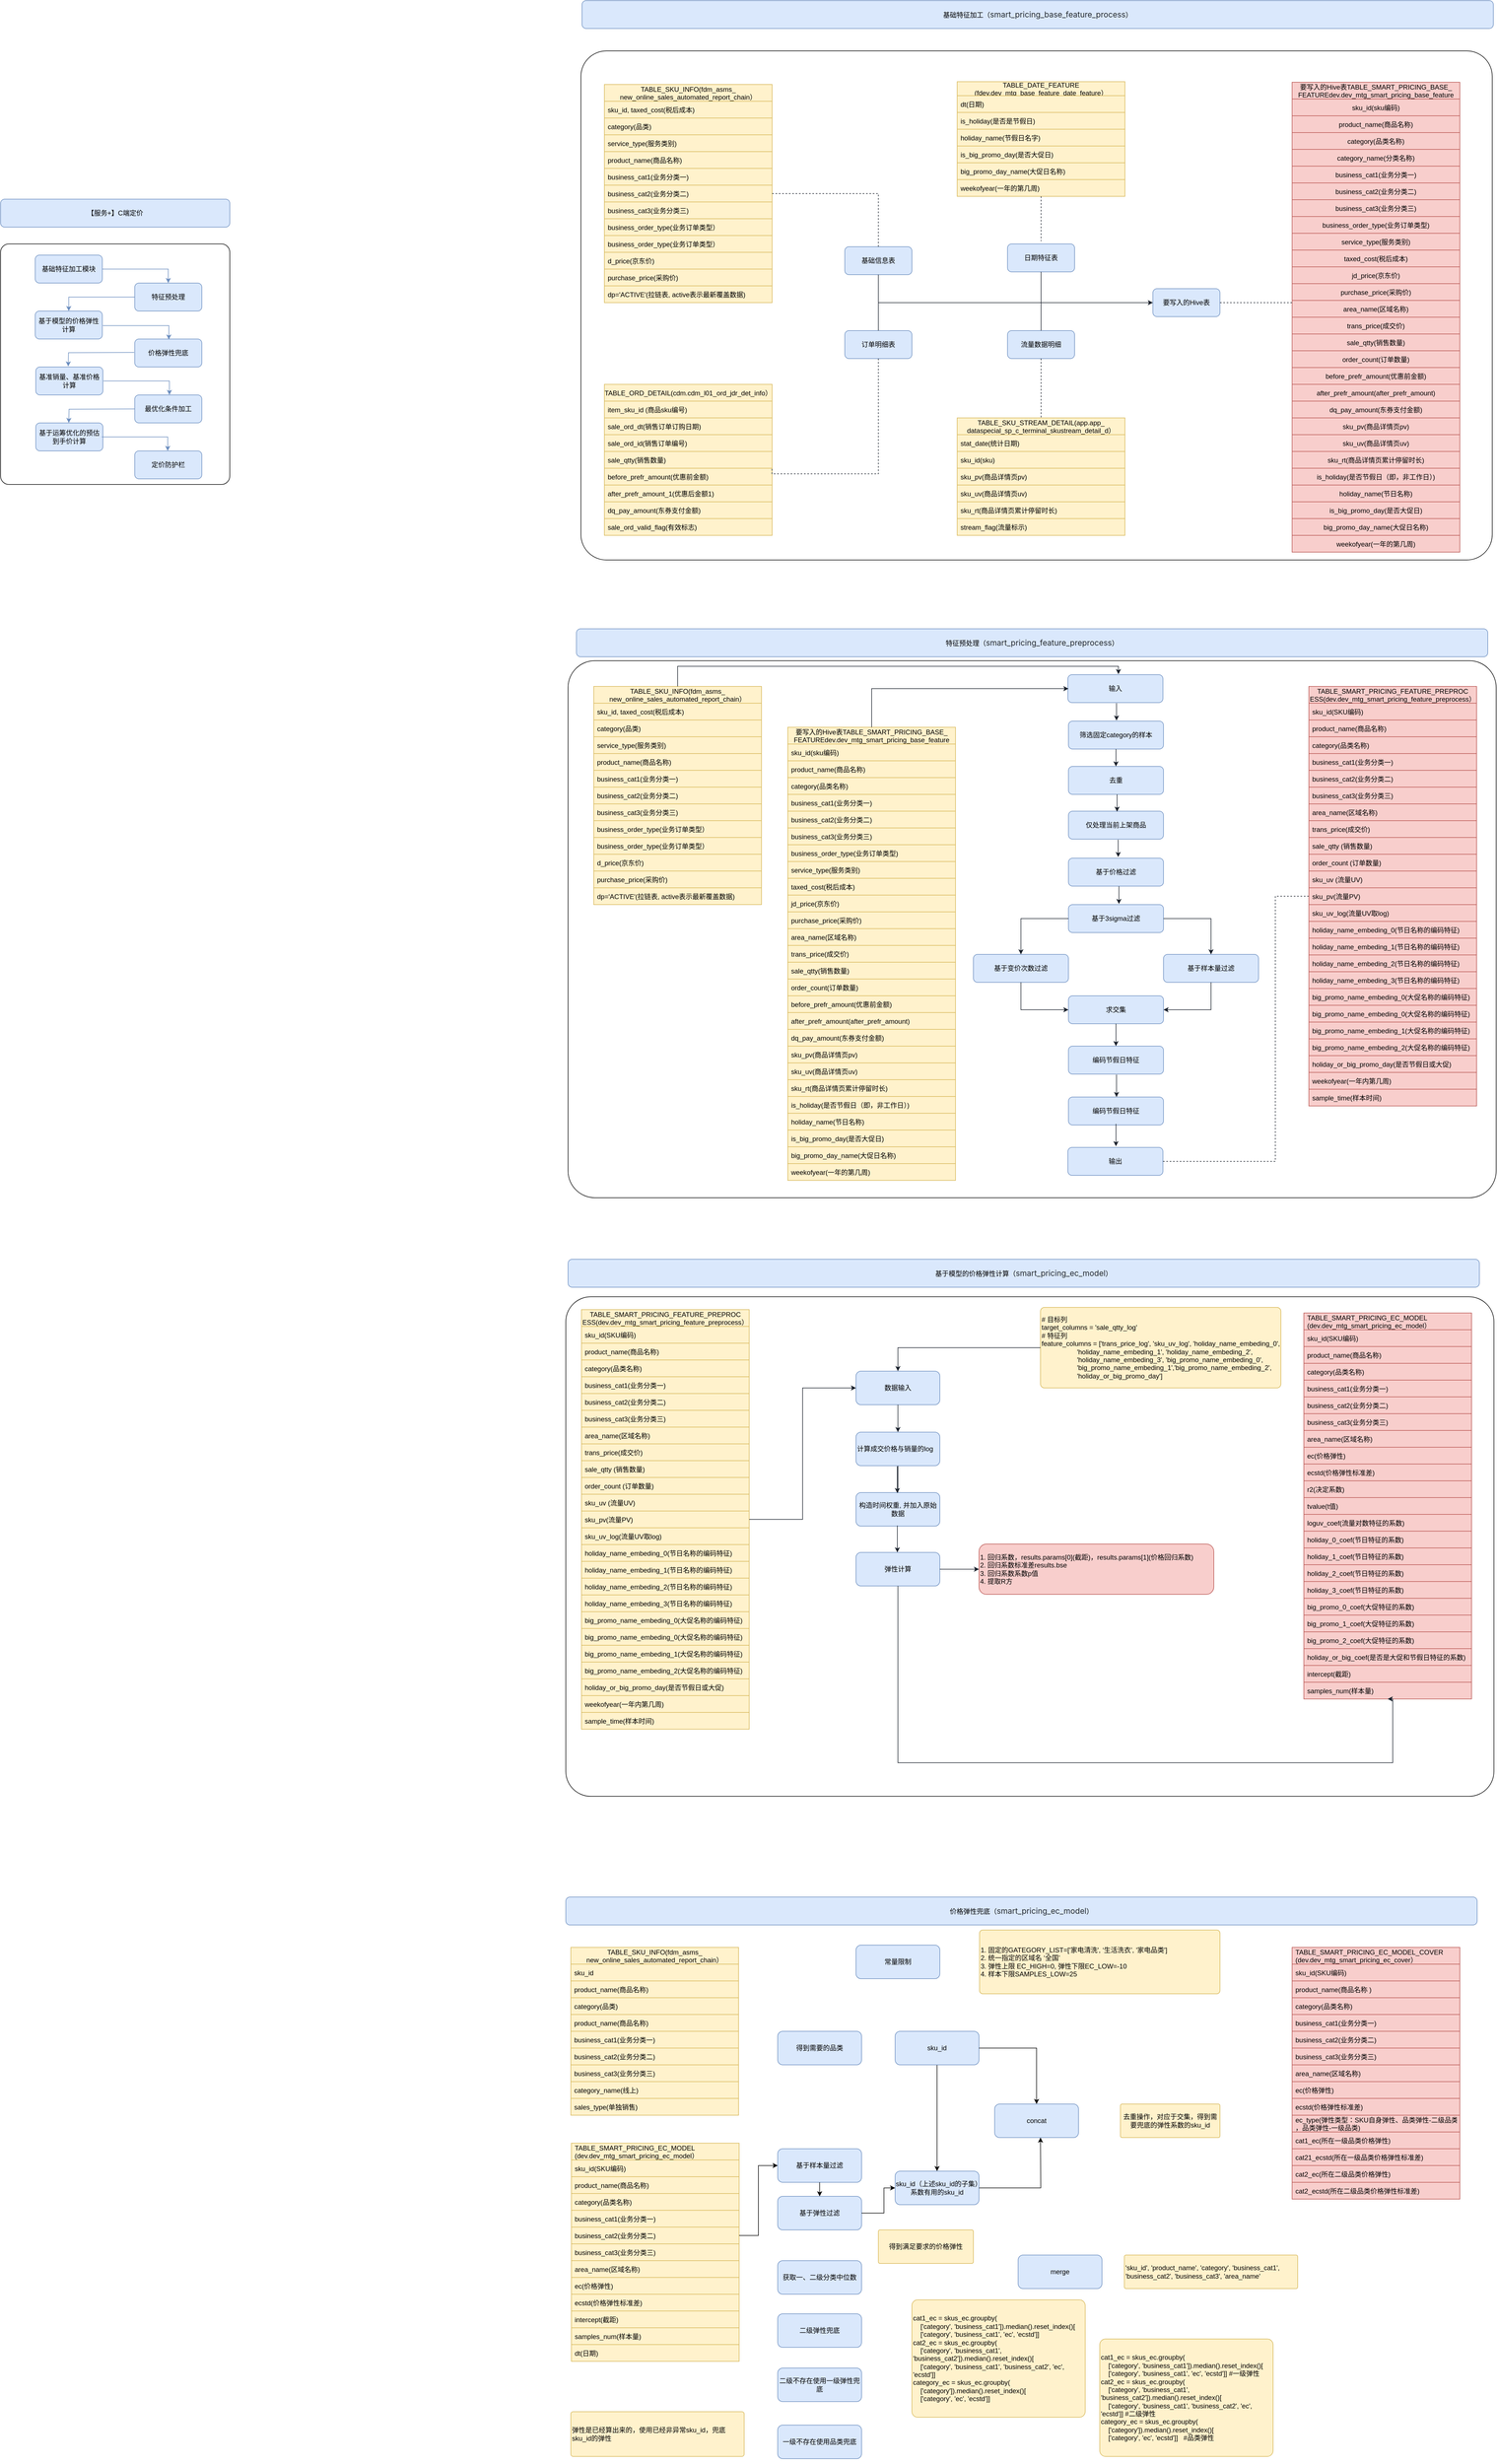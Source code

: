 <mxfile version="20.2.2" type="github">
  <diagram id="rA9bU17HEviZACzT6Bla" name="第 1 页">
    <mxGraphModel dx="1503" dy="2356" grid="1" gridSize="10" guides="1" tooltips="1" connect="1" arrows="1" fold="1" page="1" pageScale="1" pageWidth="827" pageHeight="1169" math="0" shadow="0">
      <root>
        <mxCell id="0" />
        <mxCell id="1" parent="0" />
        <mxCell id="k1O9Revn7S_Qjva8WgIn-345" value="" style="rounded=1;whiteSpace=wrap;html=1;arcSize=5;" parent="1" vertex="1">
          <mxGeometry x="1061" y="2037" width="1660" height="893" as="geometry" />
        </mxCell>
        <mxCell id="k1O9Revn7S_Qjva8WgIn-239" value="" style="rounded=1;whiteSpace=wrap;html=1;arcSize=5;" parent="1" vertex="1">
          <mxGeometry x="1065" y="900" width="1660" height="960" as="geometry" />
        </mxCell>
        <mxCell id="k1O9Revn7S_Qjva8WgIn-129" value="" style="rounded=1;whiteSpace=wrap;html=1;arcSize=5;" parent="1" vertex="1">
          <mxGeometry x="1088" y="-190" width="1630" height="910" as="geometry" />
        </mxCell>
        <mxCell id="YSsGzf-YjxrV3LL6Vg0g-29" value="" style="rounded=1;whiteSpace=wrap;html=1;enumerate=0;portConstraintRotation=1;fillStyle=auto;absoluteArcSize=1;arcSize=30;imageWidth=24;" parent="1" vertex="1">
          <mxGeometry x="50" y="155" width="410" height="430" as="geometry" />
        </mxCell>
        <mxCell id="YSsGzf-YjxrV3LL6Vg0g-1" value="基础特征加工模块" style="rounded=1;whiteSpace=wrap;html=1;fillColor=#dae8fc;strokeColor=#6c8ebf;" parent="1" vertex="1">
          <mxGeometry x="112" y="175" width="120" height="50" as="geometry" />
        </mxCell>
        <mxCell id="YSsGzf-YjxrV3LL6Vg0g-2" value="特征预处理" style="rounded=1;whiteSpace=wrap;html=1;fillColor=#dae8fc;strokeColor=#6c8ebf;" parent="1" vertex="1">
          <mxGeometry x="290" y="225" width="120" height="50" as="geometry" />
        </mxCell>
        <mxCell id="YSsGzf-YjxrV3LL6Vg0g-3" value="基于模型的价格弹性计算" style="rounded=1;whiteSpace=wrap;html=1;fillColor=#dae8fc;strokeColor=#6c8ebf;" parent="1" vertex="1">
          <mxGeometry x="112" y="275" width="120" height="50" as="geometry" />
        </mxCell>
        <mxCell id="YSsGzf-YjxrV3LL6Vg0g-4" value="价格弹性兜底" style="rounded=1;whiteSpace=wrap;html=1;fillColor=#dae8fc;strokeColor=#6c8ebf;" parent="1" vertex="1">
          <mxGeometry x="290" y="325" width="120" height="50" as="geometry" />
        </mxCell>
        <mxCell id="YSsGzf-YjxrV3LL6Vg0g-5" value="基准销量、基准价格计算" style="rounded=1;whiteSpace=wrap;html=1;fillColor=#dae8fc;strokeColor=#6c8ebf;" parent="1" vertex="1">
          <mxGeometry x="113" y="375" width="120" height="50" as="geometry" />
        </mxCell>
        <mxCell id="YSsGzf-YjxrV3LL6Vg0g-6" value="最优化条件加工" style="rounded=1;whiteSpace=wrap;html=1;fillColor=#dae8fc;strokeColor=#6c8ebf;" parent="1" vertex="1">
          <mxGeometry x="290" y="425" width="120" height="50" as="geometry" />
        </mxCell>
        <mxCell id="YSsGzf-YjxrV3LL6Vg0g-7" value="基于运筹优化的预估到手价计算" style="rounded=1;whiteSpace=wrap;html=1;fillColor=#dae8fc;strokeColor=#6c8ebf;" parent="1" vertex="1">
          <mxGeometry x="113" y="475" width="120" height="50" as="geometry" />
        </mxCell>
        <mxCell id="YSsGzf-YjxrV3LL6Vg0g-8" value="定价防护栏" style="rounded=1;whiteSpace=wrap;html=1;fillColor=#dae8fc;strokeColor=#6c8ebf;" parent="1" vertex="1">
          <mxGeometry x="290" y="525" width="120" height="50" as="geometry" />
        </mxCell>
        <mxCell id="YSsGzf-YjxrV3LL6Vg0g-9" value="【服务+】C端定价" style="rounded=1;whiteSpace=wrap;html=1;fillColor=#dae8fc;strokeColor=#6c8ebf;" parent="1" vertex="1">
          <mxGeometry x="50" y="75" width="410" height="50" as="geometry" />
        </mxCell>
        <mxCell id="YSsGzf-YjxrV3LL6Vg0g-17" value="" style="endArrow=classic;html=1;rounded=0;exitX=1;exitY=0.5;exitDx=0;exitDy=0;edgeStyle=orthogonalEdgeStyle;entryX=0.5;entryY=0;entryDx=0;entryDy=0;strokeColor=#6c8ebf;fillColor=#dae8fc;" parent="1" source="YSsGzf-YjxrV3LL6Vg0g-1" target="YSsGzf-YjxrV3LL6Vg0g-2" edge="1">
          <mxGeometry width="50" height="50" relative="1" as="geometry">
            <mxPoint x="233.0" y="65.0" as="sourcePoint" />
            <mxPoint x="350" y="215" as="targetPoint" />
            <Array as="points">
              <mxPoint x="350" y="200" />
            </Array>
          </mxGeometry>
        </mxCell>
        <mxCell id="YSsGzf-YjxrV3LL6Vg0g-18" value="" style="endArrow=classic;html=1;rounded=0;exitX=1;exitY=0.5;exitDx=0;exitDy=0;edgeStyle=orthogonalEdgeStyle;entryX=0.5;entryY=0;entryDx=0;entryDy=0;strokeColor=#6c8ebf;fillColor=#dae8fc;" parent="1" edge="1">
          <mxGeometry width="50" height="50" relative="1" as="geometry">
            <mxPoint x="234.0" y="400" as="sourcePoint" />
            <mxPoint x="352" y="425" as="targetPoint" />
            <Array as="points">
              <mxPoint x="352" y="400" />
            </Array>
          </mxGeometry>
        </mxCell>
        <mxCell id="YSsGzf-YjxrV3LL6Vg0g-19" value="" style="endArrow=classic;html=1;rounded=0;exitX=1;exitY=0.5;exitDx=0;exitDy=0;edgeStyle=orthogonalEdgeStyle;entryX=0.5;entryY=0;entryDx=0;entryDy=0;strokeColor=#6c8ebf;fillColor=#dae8fc;" parent="1" edge="1">
          <mxGeometry width="50" height="50" relative="1" as="geometry">
            <mxPoint x="233.0" y="301" as="sourcePoint" />
            <mxPoint x="351" y="326" as="targetPoint" />
            <Array as="points">
              <mxPoint x="351" y="301" />
            </Array>
          </mxGeometry>
        </mxCell>
        <mxCell id="YSsGzf-YjxrV3LL6Vg0g-21" value="" style="endArrow=classic;html=1;rounded=0;entryX=0.5;entryY=0;entryDx=0;entryDy=0;exitX=0;exitY=0.5;exitDx=0;exitDy=0;edgeStyle=orthogonalEdgeStyle;strokeColor=#6c8ebf;fillColor=#dae8fc;" parent="1" source="YSsGzf-YjxrV3LL6Vg0g-2" target="YSsGzf-YjxrV3LL6Vg0g-3" edge="1">
          <mxGeometry width="50" height="50" relative="1" as="geometry">
            <mxPoint y="310" as="sourcePoint" />
            <mxPoint x="122.0" y="310" as="targetPoint" />
          </mxGeometry>
        </mxCell>
        <mxCell id="YSsGzf-YjxrV3LL6Vg0g-22" value="" style="endArrow=classic;html=1;rounded=0;entryX=0.5;entryY=0;entryDx=0;entryDy=0;exitX=0;exitY=0.5;exitDx=0;exitDy=0;edgeStyle=orthogonalEdgeStyle;strokeColor=#6c8ebf;fillColor=#dae8fc;" parent="1" edge="1">
          <mxGeometry width="50" height="50" relative="1" as="geometry">
            <mxPoint x="289" y="349" as="sourcePoint" />
            <mxPoint x="171.0" y="374" as="targetPoint" />
          </mxGeometry>
        </mxCell>
        <mxCell id="YSsGzf-YjxrV3LL6Vg0g-23" value="" style="endArrow=classic;html=1;rounded=0;entryX=0.5;entryY=0;entryDx=0;entryDy=0;exitX=0;exitY=0.5;exitDx=0;exitDy=0;edgeStyle=orthogonalEdgeStyle;strokeColor=#6c8ebf;fillColor=#dae8fc;" parent="1" edge="1">
          <mxGeometry width="50" height="50" relative="1" as="geometry">
            <mxPoint x="290" y="450" as="sourcePoint" />
            <mxPoint x="172.0" y="475" as="targetPoint" />
          </mxGeometry>
        </mxCell>
        <mxCell id="YSsGzf-YjxrV3LL6Vg0g-25" value="" style="endArrow=classic;html=1;rounded=0;exitX=1;exitY=0.5;exitDx=0;exitDy=0;edgeStyle=orthogonalEdgeStyle;entryX=0.5;entryY=0;entryDx=0;entryDy=0;strokeColor=#6c8ebf;fillColor=#dae8fc;" parent="1" edge="1">
          <mxGeometry width="50" height="50" relative="1" as="geometry">
            <mxPoint x="231" y="500" as="sourcePoint" />
            <mxPoint x="349" y="525" as="targetPoint" />
            <Array as="points">
              <mxPoint x="349" y="500" />
            </Array>
          </mxGeometry>
        </mxCell>
        <mxCell id="k1O9Revn7S_Qjva8WgIn-3" value="订单明细表" style="rounded=1;whiteSpace=wrap;html=1;fillColor=#dae8fc;strokeColor=#6c8ebf;" parent="1" vertex="1">
          <mxGeometry x="1560" y="310" width="120" height="50" as="geometry" />
        </mxCell>
        <mxCell id="k1O9Revn7S_Qjva8WgIn-5" value="基础信息表" style="rounded=1;whiteSpace=wrap;html=1;fillColor=#dae8fc;strokeColor=#6c8ebf;" parent="1" vertex="1">
          <mxGeometry x="1560" y="160" width="120" height="50" as="geometry" />
        </mxCell>
        <mxCell id="k1O9Revn7S_Qjva8WgIn-6" value="日期特征表" style="rounded=1;whiteSpace=wrap;html=1;fillColor=#dae8fc;strokeColor=#6c8ebf;" parent="1" vertex="1">
          <mxGeometry x="1851" y="155" width="120" height="50" as="geometry" />
        </mxCell>
        <mxCell id="k1O9Revn7S_Qjva8WgIn-10" value="TABLE_SKU_INFO(fdm_asms_&#xa;new_online_sales_automated_report_chain）" style="swimlane;fontStyle=0;childLayout=stackLayout;horizontal=1;startSize=30;horizontalStack=0;resizeParent=1;resizeParentMax=0;resizeLast=0;collapsible=1;marginBottom=0;fillColor=#fff2cc;strokeColor=#d6b656;" parent="1" vertex="1">
          <mxGeometry x="1130" y="-130" width="300" height="390" as="geometry">
            <mxRectangle x="1260" y="400" width="330" height="30" as="alternateBounds" />
          </mxGeometry>
        </mxCell>
        <mxCell id="k1O9Revn7S_Qjva8WgIn-11" value="sku_id, taxed_cost(税后成本)" style="text;strokeColor=#d6b656;fillColor=#fff2cc;align=left;verticalAlign=middle;spacingLeft=4;spacingRight=4;overflow=hidden;points=[[0,0.5],[1,0.5]];portConstraint=eastwest;rotatable=0;" parent="k1O9Revn7S_Qjva8WgIn-10" vertex="1">
          <mxGeometry y="30" width="300" height="30" as="geometry" />
        </mxCell>
        <mxCell id="k1O9Revn7S_Qjva8WgIn-12" value="category(品类)" style="text;strokeColor=#d6b656;fillColor=#fff2cc;align=left;verticalAlign=middle;spacingLeft=4;spacingRight=4;overflow=hidden;points=[[0,0.5],[1,0.5]];portConstraint=eastwest;rotatable=0;" parent="k1O9Revn7S_Qjva8WgIn-10" vertex="1">
          <mxGeometry y="60" width="300" height="30" as="geometry" />
        </mxCell>
        <mxCell id="k1O9Revn7S_Qjva8WgIn-13" value="service_type(服务类别)" style="text;strokeColor=#d6b656;fillColor=#fff2cc;align=left;verticalAlign=middle;spacingLeft=4;spacingRight=4;overflow=hidden;points=[[0,0.5],[1,0.5]];portConstraint=eastwest;rotatable=0;" parent="k1O9Revn7S_Qjva8WgIn-10" vertex="1">
          <mxGeometry y="90" width="300" height="30" as="geometry" />
        </mxCell>
        <mxCell id="k1O9Revn7S_Qjva8WgIn-20" value="product_name(商品名称)" style="text;strokeColor=#d6b656;fillColor=#fff2cc;align=left;verticalAlign=middle;spacingLeft=4;spacingRight=4;overflow=hidden;points=[[0,0.5],[1,0.5]];portConstraint=eastwest;rotatable=0;" parent="k1O9Revn7S_Qjva8WgIn-10" vertex="1">
          <mxGeometry y="120" width="300" height="30" as="geometry" />
        </mxCell>
        <mxCell id="k1O9Revn7S_Qjva8WgIn-21" value="business_cat1(业务分类一)" style="text;strokeColor=#d6b656;fillColor=#fff2cc;align=left;verticalAlign=middle;spacingLeft=4;spacingRight=4;overflow=hidden;points=[[0,0.5],[1,0.5]];portConstraint=eastwest;rotatable=0;" parent="k1O9Revn7S_Qjva8WgIn-10" vertex="1">
          <mxGeometry y="150" width="300" height="30" as="geometry" />
        </mxCell>
        <mxCell id="k1O9Revn7S_Qjva8WgIn-22" value="business_cat2(业务分类二)" style="text;strokeColor=#d6b656;fillColor=#fff2cc;align=left;verticalAlign=middle;spacingLeft=4;spacingRight=4;overflow=hidden;points=[[0,0.5],[1,0.5]];portConstraint=eastwest;rotatable=0;" parent="k1O9Revn7S_Qjva8WgIn-10" vertex="1">
          <mxGeometry y="180" width="300" height="30" as="geometry" />
        </mxCell>
        <mxCell id="k1O9Revn7S_Qjva8WgIn-23" value="business_cat3(业务分类三)" style="text;strokeColor=#d6b656;fillColor=#fff2cc;align=left;verticalAlign=middle;spacingLeft=4;spacingRight=4;overflow=hidden;points=[[0,0.5],[1,0.5]];portConstraint=eastwest;rotatable=0;" parent="k1O9Revn7S_Qjva8WgIn-10" vertex="1">
          <mxGeometry y="210" width="300" height="30" as="geometry" />
        </mxCell>
        <mxCell id="k1O9Revn7S_Qjva8WgIn-24" value="business_order_type(业务订单类型）" style="text;strokeColor=#d6b656;fillColor=#fff2cc;align=left;verticalAlign=middle;spacingLeft=4;spacingRight=4;overflow=hidden;points=[[0,0.5],[1,0.5]];portConstraint=eastwest;rotatable=0;" parent="k1O9Revn7S_Qjva8WgIn-10" vertex="1">
          <mxGeometry y="240" width="300" height="30" as="geometry" />
        </mxCell>
        <mxCell id="k1O9Revn7S_Qjva8WgIn-25" value="business_order_type(业务订单类型）" style="text;strokeColor=#d6b656;fillColor=#fff2cc;align=left;verticalAlign=middle;spacingLeft=4;spacingRight=4;overflow=hidden;points=[[0,0.5],[1,0.5]];portConstraint=eastwest;rotatable=0;" parent="k1O9Revn7S_Qjva8WgIn-10" vertex="1">
          <mxGeometry y="270" width="300" height="30" as="geometry" />
        </mxCell>
        <mxCell id="k1O9Revn7S_Qjva8WgIn-26" value="d_price(京东价)" style="text;strokeColor=#d6b656;fillColor=#fff2cc;align=left;verticalAlign=middle;spacingLeft=4;spacingRight=4;overflow=hidden;points=[[0,0.5],[1,0.5]];portConstraint=eastwest;rotatable=0;" parent="k1O9Revn7S_Qjva8WgIn-10" vertex="1">
          <mxGeometry y="300" width="300" height="30" as="geometry" />
        </mxCell>
        <mxCell id="k1O9Revn7S_Qjva8WgIn-27" value="purchase_price(采购价)" style="text;strokeColor=#d6b656;fillColor=#fff2cc;align=left;verticalAlign=middle;spacingLeft=4;spacingRight=4;overflow=hidden;points=[[0,0.5],[1,0.5]];portConstraint=eastwest;rotatable=0;" parent="k1O9Revn7S_Qjva8WgIn-10" vertex="1">
          <mxGeometry y="330" width="300" height="30" as="geometry" />
        </mxCell>
        <mxCell id="k1O9Revn7S_Qjva8WgIn-28" value="dp=&#39;ACTIVE&#39;(拉链表, active表示最新覆盖数据)" style="text;strokeColor=#d6b656;fillColor=#fff2cc;align=left;verticalAlign=middle;spacingLeft=4;spacingRight=4;overflow=hidden;points=[[0,0.5],[1,0.5]];portConstraint=eastwest;rotatable=0;" parent="k1O9Revn7S_Qjva8WgIn-10" vertex="1">
          <mxGeometry y="360" width="300" height="30" as="geometry" />
        </mxCell>
        <mxCell id="k1O9Revn7S_Qjva8WgIn-29" value="TABLE_ORD_DETAIL(cdm.cdm_l01_ord_jdr_det_info）" style="swimlane;fontStyle=0;childLayout=stackLayout;horizontal=1;startSize=30;horizontalStack=0;resizeParent=1;resizeParentMax=0;resizeLast=0;collapsible=1;marginBottom=0;fillColor=#fff2cc;strokeColor=#d6b656;" parent="1" vertex="1">
          <mxGeometry x="1130" y="406" width="300" height="270" as="geometry">
            <mxRectangle x="1130" y="280" width="330" height="30" as="alternateBounds" />
          </mxGeometry>
        </mxCell>
        <mxCell id="k1O9Revn7S_Qjva8WgIn-40" value="item_sku_id (商品sku编号)" style="text;strokeColor=#d6b656;fillColor=#fff2cc;align=left;verticalAlign=middle;spacingLeft=4;spacingRight=4;overflow=hidden;points=[[0,0.5],[1,0.5]];portConstraint=eastwest;rotatable=0;" parent="k1O9Revn7S_Qjva8WgIn-29" vertex="1">
          <mxGeometry y="30" width="300" height="30" as="geometry" />
        </mxCell>
        <mxCell id="k1O9Revn7S_Qjva8WgIn-49" value="sale_ord_dt(销售订单订购日期)" style="text;strokeColor=#d6b656;fillColor=#fff2cc;align=left;verticalAlign=middle;spacingLeft=4;spacingRight=4;overflow=hidden;points=[[0,0.5],[1,0.5]];portConstraint=eastwest;rotatable=0;" parent="k1O9Revn7S_Qjva8WgIn-29" vertex="1">
          <mxGeometry y="60" width="300" height="30" as="geometry" />
        </mxCell>
        <mxCell id="k1O9Revn7S_Qjva8WgIn-42" value="sale_ord_id(销售订单编号)" style="text;strokeColor=#d6b656;fillColor=#fff2cc;align=left;verticalAlign=middle;spacingLeft=4;spacingRight=4;overflow=hidden;points=[[0,0.5],[1,0.5]];portConstraint=eastwest;rotatable=0;" parent="k1O9Revn7S_Qjva8WgIn-29" vertex="1">
          <mxGeometry y="90" width="300" height="30" as="geometry" />
        </mxCell>
        <mxCell id="k1O9Revn7S_Qjva8WgIn-43" value="sale_qtty(销售数量)" style="text;strokeColor=#d6b656;fillColor=#fff2cc;align=left;verticalAlign=middle;spacingLeft=4;spacingRight=4;overflow=hidden;points=[[0,0.5],[1,0.5]];portConstraint=eastwest;rotatable=0;" parent="k1O9Revn7S_Qjva8WgIn-29" vertex="1">
          <mxGeometry y="120" width="300" height="30" as="geometry" />
        </mxCell>
        <mxCell id="k1O9Revn7S_Qjva8WgIn-44" value="before_prefr_amount(优惠前金额)" style="text;strokeColor=#d6b656;fillColor=#fff2cc;align=left;verticalAlign=middle;spacingLeft=4;spacingRight=4;overflow=hidden;points=[[0,0.5],[1,0.5]];portConstraint=eastwest;rotatable=0;" parent="k1O9Revn7S_Qjva8WgIn-29" vertex="1">
          <mxGeometry y="150" width="300" height="30" as="geometry" />
        </mxCell>
        <mxCell id="k1O9Revn7S_Qjva8WgIn-45" value="after_prefr_amount_1(优惠后金额1)" style="text;strokeColor=#d6b656;fillColor=#fff2cc;align=left;verticalAlign=middle;spacingLeft=4;spacingRight=4;overflow=hidden;points=[[0,0.5],[1,0.5]];portConstraint=eastwest;rotatable=0;" parent="k1O9Revn7S_Qjva8WgIn-29" vertex="1">
          <mxGeometry y="180" width="300" height="30" as="geometry" />
        </mxCell>
        <mxCell id="k1O9Revn7S_Qjva8WgIn-46" value="dq_pay_amount(东券支付金额)" style="text;strokeColor=#d6b656;fillColor=#fff2cc;align=left;verticalAlign=middle;spacingLeft=4;spacingRight=4;overflow=hidden;points=[[0,0.5],[1,0.5]];portConstraint=eastwest;rotatable=0;" parent="k1O9Revn7S_Qjva8WgIn-29" vertex="1">
          <mxGeometry y="210" width="300" height="30" as="geometry" />
        </mxCell>
        <mxCell id="k1O9Revn7S_Qjva8WgIn-48" value="sale_ord_valid_flag(有效标志)" style="text;strokeColor=#d6b656;fillColor=#fff2cc;align=left;verticalAlign=middle;spacingLeft=4;spacingRight=4;overflow=hidden;points=[[0,0.5],[1,0.5]];portConstraint=eastwest;rotatable=0;" parent="k1O9Revn7S_Qjva8WgIn-29" vertex="1">
          <mxGeometry y="240" width="300" height="30" as="geometry" />
        </mxCell>
        <mxCell id="k1O9Revn7S_Qjva8WgIn-50" value="TABLE_DATE_FEATURE&#xa;(fdev.dev_mtg_base_feature_date_feature）" style="swimlane;fontStyle=0;childLayout=stackLayout;horizontal=1;startSize=25;horizontalStack=0;resizeParent=1;resizeParentMax=0;resizeLast=0;collapsible=1;marginBottom=0;fillColor=#fff2cc;strokeColor=#d6b656;" parent="1" vertex="1">
          <mxGeometry x="1761" y="-135" width="300" height="205" as="geometry">
            <mxRectangle x="1260" y="400" width="330" height="30" as="alternateBounds" />
          </mxGeometry>
        </mxCell>
        <mxCell id="k1O9Revn7S_Qjva8WgIn-51" value="dt(日期)" style="text;strokeColor=#d6b656;fillColor=#fff2cc;align=left;verticalAlign=middle;spacingLeft=4;spacingRight=4;overflow=hidden;points=[[0,0.5],[1,0.5]];portConstraint=eastwest;rotatable=0;" parent="k1O9Revn7S_Qjva8WgIn-50" vertex="1">
          <mxGeometry y="25" width="300" height="30" as="geometry" />
        </mxCell>
        <mxCell id="k1O9Revn7S_Qjva8WgIn-63" value="is_holiday(是否是节假日)" style="text;strokeColor=#d6b656;fillColor=#fff2cc;align=left;verticalAlign=middle;spacingLeft=4;spacingRight=4;overflow=hidden;points=[[0,0.5],[1,0.5]];portConstraint=eastwest;rotatable=0;" parent="k1O9Revn7S_Qjva8WgIn-50" vertex="1">
          <mxGeometry y="55" width="300" height="30" as="geometry" />
        </mxCell>
        <mxCell id="k1O9Revn7S_Qjva8WgIn-64" value="holiday_name(节假日名字)" style="text;strokeColor=#d6b656;fillColor=#fff2cc;align=left;verticalAlign=middle;spacingLeft=4;spacingRight=4;overflow=hidden;points=[[0,0.5],[1,0.5]];portConstraint=eastwest;rotatable=0;" parent="k1O9Revn7S_Qjva8WgIn-50" vertex="1">
          <mxGeometry y="85" width="300" height="30" as="geometry" />
        </mxCell>
        <mxCell id="k1O9Revn7S_Qjva8WgIn-65" value="is_big_promo_day(是否大促日)" style="text;strokeColor=#d6b656;fillColor=#fff2cc;align=left;verticalAlign=middle;spacingLeft=4;spacingRight=4;overflow=hidden;points=[[0,0.5],[1,0.5]];portConstraint=eastwest;rotatable=0;" parent="k1O9Revn7S_Qjva8WgIn-50" vertex="1">
          <mxGeometry y="115" width="300" height="30" as="geometry" />
        </mxCell>
        <mxCell id="k1O9Revn7S_Qjva8WgIn-66" value="big_promo_day_name(大促日名称)" style="text;strokeColor=#d6b656;fillColor=#fff2cc;align=left;verticalAlign=middle;spacingLeft=4;spacingRight=4;overflow=hidden;points=[[0,0.5],[1,0.5]];portConstraint=eastwest;rotatable=0;" parent="k1O9Revn7S_Qjva8WgIn-50" vertex="1">
          <mxGeometry y="145" width="300" height="30" as="geometry" />
        </mxCell>
        <mxCell id="k1O9Revn7S_Qjva8WgIn-67" value="weekofyear(一年的第几周)" style="text;strokeColor=#d6b656;fillColor=#fff2cc;align=left;verticalAlign=middle;spacingLeft=4;spacingRight=4;overflow=hidden;points=[[0,0.5],[1,0.5]];portConstraint=eastwest;rotatable=0;" parent="k1O9Revn7S_Qjva8WgIn-50" vertex="1">
          <mxGeometry y="175" width="300" height="30" as="geometry" />
        </mxCell>
        <mxCell id="k1O9Revn7S_Qjva8WgIn-68" value="流量数据明细" style="rounded=1;whiteSpace=wrap;html=1;fillColor=#dae8fc;strokeColor=#6c8ebf;" parent="1" vertex="1">
          <mxGeometry x="1851" y="310" width="120" height="50" as="geometry" />
        </mxCell>
        <mxCell id="k1O9Revn7S_Qjva8WgIn-69" value="TABLE_SKU_STREAM_DETAIL(app.app_&#xa;dataspecial_sp_c_terminal_skustream_detail_d）" style="swimlane;fontStyle=0;childLayout=stackLayout;horizontal=1;startSize=30;horizontalStack=0;resizeParent=1;resizeParentMax=0;resizeLast=0;collapsible=1;marginBottom=0;fillColor=#fff2cc;strokeColor=#d6b656;" parent="1" vertex="1">
          <mxGeometry x="1761" y="466" width="300" height="210" as="geometry">
            <mxRectangle x="1260" y="400" width="330" height="30" as="alternateBounds" />
          </mxGeometry>
        </mxCell>
        <mxCell id="k1O9Revn7S_Qjva8WgIn-70" value="stat_date(统计日期)" style="text;strokeColor=#d6b656;fillColor=#fff2cc;align=left;verticalAlign=middle;spacingLeft=4;spacingRight=4;overflow=hidden;points=[[0,0.5],[1,0.5]];portConstraint=eastwest;rotatable=0;" parent="k1O9Revn7S_Qjva8WgIn-69" vertex="1">
          <mxGeometry y="30" width="300" height="30" as="geometry" />
        </mxCell>
        <mxCell id="k1O9Revn7S_Qjva8WgIn-76" value="sku_id(sku)" style="text;strokeColor=#d6b656;fillColor=#fff2cc;align=left;verticalAlign=middle;spacingLeft=4;spacingRight=4;overflow=hidden;points=[[0,0.5],[1,0.5]];portConstraint=eastwest;rotatable=0;" parent="k1O9Revn7S_Qjva8WgIn-69" vertex="1">
          <mxGeometry y="60" width="300" height="30" as="geometry" />
        </mxCell>
        <mxCell id="k1O9Revn7S_Qjva8WgIn-77" value="sku_pv(商品详情页pv)" style="text;strokeColor=#d6b656;fillColor=#fff2cc;align=left;verticalAlign=middle;spacingLeft=4;spacingRight=4;overflow=hidden;points=[[0,0.5],[1,0.5]];portConstraint=eastwest;rotatable=0;" parent="k1O9Revn7S_Qjva8WgIn-69" vertex="1">
          <mxGeometry y="90" width="300" height="30" as="geometry" />
        </mxCell>
        <mxCell id="k1O9Revn7S_Qjva8WgIn-78" value="sku_uv(商品详情页uv)" style="text;strokeColor=#d6b656;fillColor=#fff2cc;align=left;verticalAlign=middle;spacingLeft=4;spacingRight=4;overflow=hidden;points=[[0,0.5],[1,0.5]];portConstraint=eastwest;rotatable=0;" parent="k1O9Revn7S_Qjva8WgIn-69" vertex="1">
          <mxGeometry y="120" width="300" height="30" as="geometry" />
        </mxCell>
        <mxCell id="k1O9Revn7S_Qjva8WgIn-79" value="sku_rt(商品详情页累计停留时长)" style="text;strokeColor=#d6b656;fillColor=#fff2cc;align=left;verticalAlign=middle;spacingLeft=4;spacingRight=4;overflow=hidden;points=[[0,0.5],[1,0.5]];portConstraint=eastwest;rotatable=0;" parent="k1O9Revn7S_Qjva8WgIn-69" vertex="1">
          <mxGeometry y="150" width="300" height="30" as="geometry" />
        </mxCell>
        <mxCell id="k1O9Revn7S_Qjva8WgIn-80" value="stream_flag(流量标示)" style="text;strokeColor=#d6b656;fillColor=#fff2cc;align=left;verticalAlign=middle;spacingLeft=4;spacingRight=4;overflow=hidden;points=[[0,0.5],[1,0.5]];portConstraint=eastwest;rotatable=0;" parent="k1O9Revn7S_Qjva8WgIn-69" vertex="1">
          <mxGeometry y="180" width="300" height="30" as="geometry" />
        </mxCell>
        <mxCell id="k1O9Revn7S_Qjva8WgIn-81" value="要写入的Hive表TABLE_SMART_PRICING_BASE_&#xa;FEATUREdev.dev_mtg_smart_pricing_base_feature" style="swimlane;fontStyle=0;childLayout=stackLayout;horizontal=1;startSize=30;horizontalStack=0;resizeParent=1;resizeParentMax=0;resizeLast=0;collapsible=1;marginBottom=0;fillColor=#f8cecc;strokeColor=#b85450;" parent="1" vertex="1">
          <mxGeometry x="2360" y="-134" width="300" height="840" as="geometry">
            <mxRectangle x="1260" y="400" width="330" height="30" as="alternateBounds" />
          </mxGeometry>
        </mxCell>
        <mxCell id="k1O9Revn7S_Qjva8WgIn-86" value="sku_id(sku编码)" style="text;strokeColor=#b85450;fillColor=#f8cecc;align=center;verticalAlign=middle;spacingLeft=4;spacingRight=4;overflow=hidden;points=[[0,0.5],[1,0.5]];portConstraint=eastwest;rotatable=0;fontStyle=0;startSize=30;" parent="k1O9Revn7S_Qjva8WgIn-81" vertex="1">
          <mxGeometry y="30" width="300" height="30" as="geometry" />
        </mxCell>
        <mxCell id="k1O9Revn7S_Qjva8WgIn-89" value="product_name(商品名称)" style="text;strokeColor=#b85450;fillColor=#f8cecc;align=center;verticalAlign=middle;spacingLeft=4;spacingRight=4;overflow=hidden;points=[[0,0.5],[1,0.5]];portConstraint=eastwest;rotatable=0;fontStyle=0;startSize=30;" parent="k1O9Revn7S_Qjva8WgIn-81" vertex="1">
          <mxGeometry y="60" width="300" height="30" as="geometry" />
        </mxCell>
        <mxCell id="k1O9Revn7S_Qjva8WgIn-93" value="category(品类名称)" style="text;strokeColor=#b85450;fillColor=#f8cecc;align=center;verticalAlign=middle;spacingLeft=4;spacingRight=4;overflow=hidden;points=[[0,0.5],[1,0.5]];portConstraint=eastwest;rotatable=0;fontStyle=0;startSize=30;" parent="k1O9Revn7S_Qjva8WgIn-81" vertex="1">
          <mxGeometry y="90" width="300" height="30" as="geometry" />
        </mxCell>
        <mxCell id="k1O9Revn7S_Qjva8WgIn-218" value="category_name(分类名称)" style="text;strokeColor=#b85450;fillColor=#f8cecc;align=center;verticalAlign=middle;spacingLeft=4;spacingRight=4;overflow=hidden;points=[[0,0.5],[1,0.5]];portConstraint=eastwest;rotatable=0;fontStyle=0;startSize=30;" parent="k1O9Revn7S_Qjva8WgIn-81" vertex="1">
          <mxGeometry y="120" width="300" height="30" as="geometry" />
        </mxCell>
        <mxCell id="k1O9Revn7S_Qjva8WgIn-94" value="business_cat1(业务分类一)" style="text;strokeColor=#b85450;fillColor=#f8cecc;align=center;verticalAlign=middle;spacingLeft=4;spacingRight=4;overflow=hidden;points=[[0,0.5],[1,0.5]];portConstraint=eastwest;rotatable=0;fontStyle=0;startSize=30;" parent="k1O9Revn7S_Qjva8WgIn-81" vertex="1">
          <mxGeometry y="150" width="300" height="30" as="geometry" />
        </mxCell>
        <mxCell id="k1O9Revn7S_Qjva8WgIn-95" value="business_cat2(业务分类二)" style="text;strokeColor=#b85450;fillColor=#f8cecc;align=center;verticalAlign=middle;spacingLeft=4;spacingRight=4;overflow=hidden;points=[[0,0.5],[1,0.5]];portConstraint=eastwest;rotatable=0;fontStyle=0;startSize=30;" parent="k1O9Revn7S_Qjva8WgIn-81" vertex="1">
          <mxGeometry y="180" width="300" height="30" as="geometry" />
        </mxCell>
        <mxCell id="k1O9Revn7S_Qjva8WgIn-96" value="business_cat3(业务分类三)" style="text;strokeColor=#b85450;fillColor=#f8cecc;align=center;verticalAlign=middle;spacingLeft=4;spacingRight=4;overflow=hidden;points=[[0,0.5],[1,0.5]];portConstraint=eastwest;rotatable=0;fontStyle=0;startSize=30;" parent="k1O9Revn7S_Qjva8WgIn-81" vertex="1">
          <mxGeometry y="210" width="300" height="30" as="geometry" />
        </mxCell>
        <mxCell id="k1O9Revn7S_Qjva8WgIn-97" value="business_order_type(业务订单类型)" style="text;strokeColor=#b85450;fillColor=#f8cecc;align=center;verticalAlign=middle;spacingLeft=4;spacingRight=4;overflow=hidden;points=[[0,0.5],[1,0.5]];portConstraint=eastwest;rotatable=0;fontStyle=0;startSize=30;" parent="k1O9Revn7S_Qjva8WgIn-81" vertex="1">
          <mxGeometry y="240" width="300" height="30" as="geometry" />
        </mxCell>
        <mxCell id="k1O9Revn7S_Qjva8WgIn-98" value="service_type(服务类别)" style="text;strokeColor=#b85450;fillColor=#f8cecc;align=center;verticalAlign=middle;spacingLeft=4;spacingRight=4;overflow=hidden;points=[[0,0.5],[1,0.5]];portConstraint=eastwest;rotatable=0;fontStyle=0;startSize=30;" parent="k1O9Revn7S_Qjva8WgIn-81" vertex="1">
          <mxGeometry y="270" width="300" height="30" as="geometry" />
        </mxCell>
        <mxCell id="k1O9Revn7S_Qjva8WgIn-99" value="taxed_cost(税后成本)" style="text;strokeColor=#b85450;fillColor=#f8cecc;align=center;verticalAlign=middle;spacingLeft=4;spacingRight=4;overflow=hidden;points=[[0,0.5],[1,0.5]];portConstraint=eastwest;rotatable=0;fontStyle=0;startSize=30;" parent="k1O9Revn7S_Qjva8WgIn-81" vertex="1">
          <mxGeometry y="300" width="300" height="30" as="geometry" />
        </mxCell>
        <mxCell id="k1O9Revn7S_Qjva8WgIn-100" value="jd_price(京东价)" style="text;strokeColor=#b85450;fillColor=#f8cecc;align=center;verticalAlign=middle;spacingLeft=4;spacingRight=4;overflow=hidden;points=[[0,0.5],[1,0.5]];portConstraint=eastwest;rotatable=0;fontStyle=0;startSize=30;" parent="k1O9Revn7S_Qjva8WgIn-81" vertex="1">
          <mxGeometry y="330" width="300" height="30" as="geometry" />
        </mxCell>
        <mxCell id="k1O9Revn7S_Qjva8WgIn-101" value="purchase_price(采购价)" style="text;strokeColor=#b85450;fillColor=#f8cecc;align=center;verticalAlign=middle;spacingLeft=4;spacingRight=4;overflow=hidden;points=[[0,0.5],[1,0.5]];portConstraint=eastwest;rotatable=0;fontStyle=0;startSize=30;" parent="k1O9Revn7S_Qjva8WgIn-81" vertex="1">
          <mxGeometry y="360" width="300" height="30" as="geometry" />
        </mxCell>
        <mxCell id="k1O9Revn7S_Qjva8WgIn-102" value="area_name(区域名称)" style="text;strokeColor=#b85450;fillColor=#f8cecc;align=center;verticalAlign=middle;spacingLeft=4;spacingRight=4;overflow=hidden;points=[[0,0.5],[1,0.5]];portConstraint=eastwest;rotatable=0;fontStyle=0;startSize=30;" parent="k1O9Revn7S_Qjva8WgIn-81" vertex="1">
          <mxGeometry y="390" width="300" height="30" as="geometry" />
        </mxCell>
        <mxCell id="k1O9Revn7S_Qjva8WgIn-103" value="trans_price(成交价)" style="text;strokeColor=#b85450;fillColor=#f8cecc;align=center;verticalAlign=middle;spacingLeft=4;spacingRight=4;overflow=hidden;points=[[0,0.5],[1,0.5]];portConstraint=eastwest;rotatable=0;fontStyle=0;startSize=30;" parent="k1O9Revn7S_Qjva8WgIn-81" vertex="1">
          <mxGeometry y="420" width="300" height="30" as="geometry" />
        </mxCell>
        <mxCell id="k1O9Revn7S_Qjva8WgIn-104" value="sale_qtty(销售数量)" style="text;strokeColor=#b85450;fillColor=#f8cecc;align=center;verticalAlign=middle;spacingLeft=4;spacingRight=4;overflow=hidden;points=[[0,0.5],[1,0.5]];portConstraint=eastwest;rotatable=0;fontStyle=0;startSize=30;" parent="k1O9Revn7S_Qjva8WgIn-81" vertex="1">
          <mxGeometry y="450" width="300" height="30" as="geometry" />
        </mxCell>
        <mxCell id="k1O9Revn7S_Qjva8WgIn-105" value="order_count(订单数量)" style="text;strokeColor=#b85450;fillColor=#f8cecc;align=center;verticalAlign=middle;spacingLeft=4;spacingRight=4;overflow=hidden;points=[[0,0.5],[1,0.5]];portConstraint=eastwest;rotatable=0;fontStyle=0;startSize=30;" parent="k1O9Revn7S_Qjva8WgIn-81" vertex="1">
          <mxGeometry y="480" width="300" height="30" as="geometry" />
        </mxCell>
        <mxCell id="k1O9Revn7S_Qjva8WgIn-106" value="before_prefr_amount(优惠前金额)" style="text;strokeColor=#b85450;fillColor=#f8cecc;align=center;verticalAlign=middle;spacingLeft=4;spacingRight=4;overflow=hidden;points=[[0,0.5],[1,0.5]];portConstraint=eastwest;rotatable=0;fontStyle=0;startSize=30;" parent="k1O9Revn7S_Qjva8WgIn-81" vertex="1">
          <mxGeometry y="510" width="300" height="30" as="geometry" />
        </mxCell>
        <mxCell id="k1O9Revn7S_Qjva8WgIn-107" value="after_prefr_amount(after_prefr_amount)" style="text;strokeColor=#b85450;fillColor=#f8cecc;align=center;verticalAlign=middle;spacingLeft=4;spacingRight=4;overflow=hidden;points=[[0,0.5],[1,0.5]];portConstraint=eastwest;rotatable=0;fontStyle=0;startSize=30;" parent="k1O9Revn7S_Qjva8WgIn-81" vertex="1">
          <mxGeometry y="540" width="300" height="30" as="geometry" />
        </mxCell>
        <mxCell id="k1O9Revn7S_Qjva8WgIn-108" value="dq_pay_amount(东券支付金额)" style="text;strokeColor=#b85450;fillColor=#f8cecc;align=center;verticalAlign=middle;spacingLeft=4;spacingRight=4;overflow=hidden;points=[[0,0.5],[1,0.5]];portConstraint=eastwest;rotatable=0;fontStyle=0;startSize=30;" parent="k1O9Revn7S_Qjva8WgIn-81" vertex="1">
          <mxGeometry y="570" width="300" height="30" as="geometry" />
        </mxCell>
        <mxCell id="k1O9Revn7S_Qjva8WgIn-109" value="sku_pv(商品详情页pv)" style="text;strokeColor=#b85450;fillColor=#f8cecc;align=center;verticalAlign=middle;spacingLeft=4;spacingRight=4;overflow=hidden;points=[[0,0.5],[1,0.5]];portConstraint=eastwest;rotatable=0;fontStyle=0;startSize=30;" parent="k1O9Revn7S_Qjva8WgIn-81" vertex="1">
          <mxGeometry y="600" width="300" height="30" as="geometry" />
        </mxCell>
        <mxCell id="k1O9Revn7S_Qjva8WgIn-110" value="sku_uv(商品详情页uv)" style="text;strokeColor=#b85450;fillColor=#f8cecc;align=center;verticalAlign=middle;spacingLeft=4;spacingRight=4;overflow=hidden;points=[[0,0.5],[1,0.5]];portConstraint=eastwest;rotatable=0;fontStyle=0;startSize=30;" parent="k1O9Revn7S_Qjva8WgIn-81" vertex="1">
          <mxGeometry y="630" width="300" height="30" as="geometry" />
        </mxCell>
        <mxCell id="k1O9Revn7S_Qjva8WgIn-111" value="sku_rt(商品详情页累计停留时长)" style="text;strokeColor=#b85450;fillColor=#f8cecc;align=center;verticalAlign=middle;spacingLeft=4;spacingRight=4;overflow=hidden;points=[[0,0.5],[1,0.5]];portConstraint=eastwest;rotatable=0;fontStyle=0;startSize=30;" parent="k1O9Revn7S_Qjva8WgIn-81" vertex="1">
          <mxGeometry y="660" width="300" height="30" as="geometry" />
        </mxCell>
        <mxCell id="k1O9Revn7S_Qjva8WgIn-112" value="is_holiday(是否节假日（即，非工作日）)" style="text;strokeColor=#b85450;fillColor=#f8cecc;align=center;verticalAlign=middle;spacingLeft=4;spacingRight=4;overflow=hidden;points=[[0,0.5],[1,0.5]];portConstraint=eastwest;rotatable=0;fontStyle=0;startSize=30;" parent="k1O9Revn7S_Qjva8WgIn-81" vertex="1">
          <mxGeometry y="690" width="300" height="30" as="geometry" />
        </mxCell>
        <mxCell id="k1O9Revn7S_Qjva8WgIn-113" value="holiday_name(节日名称)" style="text;strokeColor=#b85450;fillColor=#f8cecc;align=center;verticalAlign=middle;spacingLeft=4;spacingRight=4;overflow=hidden;points=[[0,0.5],[1,0.5]];portConstraint=eastwest;rotatable=0;fontStyle=0;startSize=30;" parent="k1O9Revn7S_Qjva8WgIn-81" vertex="1">
          <mxGeometry y="720" width="300" height="30" as="geometry" />
        </mxCell>
        <mxCell id="k1O9Revn7S_Qjva8WgIn-114" value="is_big_promo_day(是否大促日)" style="text;strokeColor=#b85450;fillColor=#f8cecc;align=center;verticalAlign=middle;spacingLeft=4;spacingRight=4;overflow=hidden;points=[[0,0.5],[1,0.5]];portConstraint=eastwest;rotatable=0;fontStyle=0;startSize=30;" parent="k1O9Revn7S_Qjva8WgIn-81" vertex="1">
          <mxGeometry y="750" width="300" height="30" as="geometry" />
        </mxCell>
        <mxCell id="k1O9Revn7S_Qjva8WgIn-115" value="big_promo_day_name(大促日名称)" style="text;strokeColor=#b85450;fillColor=#f8cecc;align=center;verticalAlign=middle;spacingLeft=4;spacingRight=4;overflow=hidden;points=[[0,0.5],[1,0.5]];portConstraint=eastwest;rotatable=0;fontStyle=0;startSize=30;" parent="k1O9Revn7S_Qjva8WgIn-81" vertex="1">
          <mxGeometry y="780" width="300" height="30" as="geometry" />
        </mxCell>
        <mxCell id="k1O9Revn7S_Qjva8WgIn-116" value="weekofyear(一年的第几周)" style="text;strokeColor=#b85450;fillColor=#f8cecc;align=center;verticalAlign=middle;spacingLeft=4;spacingRight=4;overflow=hidden;points=[[0,0.5],[1,0.5]];portConstraint=eastwest;rotatable=0;fontStyle=0;startSize=30;" parent="k1O9Revn7S_Qjva8WgIn-81" vertex="1">
          <mxGeometry y="810" width="300" height="30" as="geometry" />
        </mxCell>
        <mxCell id="k1O9Revn7S_Qjva8WgIn-88" value="要写入的Hive表" style="rounded=1;whiteSpace=wrap;html=1;fillColor=#dae8fc;strokeColor=#6c8ebf;" parent="1" vertex="1">
          <mxGeometry x="2111" y="235" width="120" height="50" as="geometry" />
        </mxCell>
        <mxCell id="k1O9Revn7S_Qjva8WgIn-118" value="" style="endArrow=classic;html=1;rounded=0;entryX=0;entryY=0.5;entryDx=0;entryDy=0;strokeColor=#19202B;fillColor=#dae8fc;" parent="1" target="k1O9Revn7S_Qjva8WgIn-88" edge="1">
          <mxGeometry width="50" height="50" relative="1" as="geometry">
            <mxPoint x="1620" y="260" as="sourcePoint" />
            <mxPoint x="1318" y="347.5" as="targetPoint" />
          </mxGeometry>
        </mxCell>
        <mxCell id="k1O9Revn7S_Qjva8WgIn-119" value="" style="endArrow=none;html=1;rounded=0;entryX=0.5;entryY=1;entryDx=0;entryDy=0;strokeColor=#19202B;fillColor=#dae8fc;exitX=0.5;exitY=0;exitDx=0;exitDy=0;startArrow=none;startFill=0;endFill=0;" parent="1" source="k1O9Revn7S_Qjva8WgIn-3" target="k1O9Revn7S_Qjva8WgIn-5" edge="1">
          <mxGeometry width="50" height="50" relative="1" as="geometry">
            <mxPoint x="1620" y="270" as="sourcePoint" />
            <mxPoint x="2200" y="270" as="targetPoint" />
          </mxGeometry>
        </mxCell>
        <mxCell id="k1O9Revn7S_Qjva8WgIn-120" value="" style="endArrow=none;html=1;rounded=0;entryX=0.5;entryY=1;entryDx=0;entryDy=0;strokeColor=#19202B;fillColor=#dae8fc;exitX=0.5;exitY=0;exitDx=0;exitDy=0;startArrow=none;startFill=0;endFill=0;" parent="1" source="k1O9Revn7S_Qjva8WgIn-68" target="k1O9Revn7S_Qjva8WgIn-6" edge="1">
          <mxGeometry width="50" height="50" relative="1" as="geometry">
            <mxPoint x="1700" y="310" as="sourcePoint" />
            <mxPoint x="1700" y="210" as="targetPoint" />
          </mxGeometry>
        </mxCell>
        <mxCell id="k1O9Revn7S_Qjva8WgIn-121" value="" style="endArrow=none;html=1;rounded=0;entryX=1;entryY=0.5;entryDx=0;entryDy=0;strokeColor=#19202B;fillColor=#dae8fc;exitX=0.5;exitY=0;exitDx=0;exitDy=0;startArrow=none;startFill=0;endFill=0;dashed=1;edgeStyle=orthogonalEdgeStyle;" parent="1" source="k1O9Revn7S_Qjva8WgIn-5" target="k1O9Revn7S_Qjva8WgIn-22" edge="1">
          <mxGeometry width="50" height="50" relative="1" as="geometry">
            <mxPoint x="1630" y="320" as="sourcePoint" />
            <mxPoint x="1630" y="220" as="targetPoint" />
          </mxGeometry>
        </mxCell>
        <mxCell id="k1O9Revn7S_Qjva8WgIn-122" value="" style="endArrow=none;html=1;rounded=0;entryX=0.999;entryY=0.998;entryDx=0;entryDy=0;strokeColor=#19202B;fillColor=#dae8fc;exitX=0.5;exitY=1;exitDx=0;exitDy=0;startArrow=none;startFill=0;endFill=0;entryPerimeter=0;dashed=1;edgeStyle=orthogonalEdgeStyle;" parent="1" source="k1O9Revn7S_Qjva8WgIn-3" target="k1O9Revn7S_Qjva8WgIn-43" edge="1">
          <mxGeometry width="50" height="50" relative="1" as="geometry">
            <mxPoint x="1630" y="170" as="sourcePoint" />
            <mxPoint x="1440" y="75" as="targetPoint" />
          </mxGeometry>
        </mxCell>
        <mxCell id="k1O9Revn7S_Qjva8WgIn-123" value="" style="endArrow=none;html=1;rounded=0;strokeColor=#19202B;fillColor=#dae8fc;exitX=0.5;exitY=1;exitDx=0;exitDy=0;startArrow=none;startFill=0;endFill=0;dashed=1;" parent="1" source="k1O9Revn7S_Qjva8WgIn-50" edge="1">
          <mxGeometry width="50" height="50" relative="1" as="geometry">
            <mxPoint x="1630" y="370" as="sourcePoint" />
            <mxPoint x="1911" y="150" as="targetPoint" />
          </mxGeometry>
        </mxCell>
        <mxCell id="k1O9Revn7S_Qjva8WgIn-124" value="" style="endArrow=none;html=1;rounded=0;strokeColor=#19202B;fillColor=#dae8fc;exitX=0.5;exitY=1;exitDx=0;exitDy=0;startArrow=none;startFill=0;endFill=0;entryX=0.5;entryY=0;entryDx=0;entryDy=0;dashed=1;" parent="1" source="k1O9Revn7S_Qjva8WgIn-68" target="k1O9Revn7S_Qjva8WgIn-69" edge="1">
          <mxGeometry width="50" height="50" relative="1" as="geometry">
            <mxPoint x="1921" y="80" as="sourcePoint" />
            <mxPoint x="1921" y="160" as="targetPoint" />
          </mxGeometry>
        </mxCell>
        <mxCell id="k1O9Revn7S_Qjva8WgIn-128" value="" style="endArrow=none;html=1;rounded=0;strokeColor=#19202B;fillColor=#dae8fc;startArrow=none;startFill=0;endFill=0;dashed=1;entryX=1;entryY=0.5;entryDx=0;entryDy=0;" parent="1" target="k1O9Revn7S_Qjva8WgIn-88" edge="1">
          <mxGeometry width="50" height="50" relative="1" as="geometry">
            <mxPoint x="2360" y="260" as="sourcePoint" />
            <mxPoint x="1921" y="160" as="targetPoint" />
          </mxGeometry>
        </mxCell>
        <mxCell id="k1O9Revn7S_Qjva8WgIn-130" value="基础特征加工（&lt;span style=&quot;color: rgb(36, 41, 46); font-family: -apple-system, &amp;quot;system-ui&amp;quot;, &amp;quot;Segoe UI&amp;quot;, Helvetica, Arial, sans-serif; font-size: 14px; text-align: start;&quot;&gt;smart_pricing_base_feature_process&lt;/span&gt;）" style="rounded=1;whiteSpace=wrap;html=1;fillColor=#dae8fc;strokeColor=#6c8ebf;" parent="1" vertex="1">
          <mxGeometry x="1090" y="-280" width="1630" height="50" as="geometry" />
        </mxCell>
        <mxCell id="k1O9Revn7S_Qjva8WgIn-131" value="特征预处理（&lt;span style=&quot;color: rgb(36, 41, 46); font-family: -apple-system, &amp;quot;system-ui&amp;quot;, &amp;quot;Segoe UI&amp;quot;, Helvetica, Arial, sans-serif; font-size: 14px; text-align: start;&quot;&gt;smart_pricing_feature_preprocess&lt;/span&gt;）" style="rounded=1;whiteSpace=wrap;html=1;fillColor=#dae8fc;strokeColor=#6c8ebf;" parent="1" vertex="1">
          <mxGeometry x="1080" y="843" width="1630" height="50" as="geometry" />
        </mxCell>
        <mxCell id="k1O9Revn7S_Qjva8WgIn-132" value="TABLE_SKU_INFO(fdm_asms_&#xa;new_online_sales_automated_report_chain）" style="swimlane;fontStyle=0;childLayout=stackLayout;horizontal=1;startSize=30;horizontalStack=0;resizeParent=1;resizeParentMax=0;resizeLast=0;collapsible=1;marginBottom=0;fillColor=#fff2cc;strokeColor=#d6b656;" parent="1" vertex="1">
          <mxGeometry x="1111" y="946" width="300" height="390" as="geometry">
            <mxRectangle x="1260" y="400" width="330" height="30" as="alternateBounds" />
          </mxGeometry>
        </mxCell>
        <mxCell id="k1O9Revn7S_Qjva8WgIn-133" value="sku_id, taxed_cost(税后成本)" style="text;strokeColor=#d6b656;fillColor=#fff2cc;align=left;verticalAlign=middle;spacingLeft=4;spacingRight=4;overflow=hidden;points=[[0,0.5],[1,0.5]];portConstraint=eastwest;rotatable=0;" parent="k1O9Revn7S_Qjva8WgIn-132" vertex="1">
          <mxGeometry y="30" width="300" height="30" as="geometry" />
        </mxCell>
        <mxCell id="k1O9Revn7S_Qjva8WgIn-134" value="category(品类)" style="text;strokeColor=#d6b656;fillColor=#fff2cc;align=left;verticalAlign=middle;spacingLeft=4;spacingRight=4;overflow=hidden;points=[[0,0.5],[1,0.5]];portConstraint=eastwest;rotatable=0;" parent="k1O9Revn7S_Qjva8WgIn-132" vertex="1">
          <mxGeometry y="60" width="300" height="30" as="geometry" />
        </mxCell>
        <mxCell id="k1O9Revn7S_Qjva8WgIn-135" value="service_type(服务类别)" style="text;strokeColor=#d6b656;fillColor=#fff2cc;align=left;verticalAlign=middle;spacingLeft=4;spacingRight=4;overflow=hidden;points=[[0,0.5],[1,0.5]];portConstraint=eastwest;rotatable=0;" parent="k1O9Revn7S_Qjva8WgIn-132" vertex="1">
          <mxGeometry y="90" width="300" height="30" as="geometry" />
        </mxCell>
        <mxCell id="k1O9Revn7S_Qjva8WgIn-136" value="product_name(商品名称)" style="text;strokeColor=#d6b656;fillColor=#fff2cc;align=left;verticalAlign=middle;spacingLeft=4;spacingRight=4;overflow=hidden;points=[[0,0.5],[1,0.5]];portConstraint=eastwest;rotatable=0;" parent="k1O9Revn7S_Qjva8WgIn-132" vertex="1">
          <mxGeometry y="120" width="300" height="30" as="geometry" />
        </mxCell>
        <mxCell id="k1O9Revn7S_Qjva8WgIn-137" value="business_cat1(业务分类一)" style="text;strokeColor=#d6b656;fillColor=#fff2cc;align=left;verticalAlign=middle;spacingLeft=4;spacingRight=4;overflow=hidden;points=[[0,0.5],[1,0.5]];portConstraint=eastwest;rotatable=0;" parent="k1O9Revn7S_Qjva8WgIn-132" vertex="1">
          <mxGeometry y="150" width="300" height="30" as="geometry" />
        </mxCell>
        <mxCell id="k1O9Revn7S_Qjva8WgIn-138" value="business_cat2(业务分类二)" style="text;strokeColor=#d6b656;fillColor=#fff2cc;align=left;verticalAlign=middle;spacingLeft=4;spacingRight=4;overflow=hidden;points=[[0,0.5],[1,0.5]];portConstraint=eastwest;rotatable=0;" parent="k1O9Revn7S_Qjva8WgIn-132" vertex="1">
          <mxGeometry y="180" width="300" height="30" as="geometry" />
        </mxCell>
        <mxCell id="k1O9Revn7S_Qjva8WgIn-139" value="business_cat3(业务分类三)" style="text;strokeColor=#d6b656;fillColor=#fff2cc;align=left;verticalAlign=middle;spacingLeft=4;spacingRight=4;overflow=hidden;points=[[0,0.5],[1,0.5]];portConstraint=eastwest;rotatable=0;" parent="k1O9Revn7S_Qjva8WgIn-132" vertex="1">
          <mxGeometry y="210" width="300" height="30" as="geometry" />
        </mxCell>
        <mxCell id="k1O9Revn7S_Qjva8WgIn-140" value="business_order_type(业务订单类型）" style="text;strokeColor=#d6b656;fillColor=#fff2cc;align=left;verticalAlign=middle;spacingLeft=4;spacingRight=4;overflow=hidden;points=[[0,0.5],[1,0.5]];portConstraint=eastwest;rotatable=0;" parent="k1O9Revn7S_Qjva8WgIn-132" vertex="1">
          <mxGeometry y="240" width="300" height="30" as="geometry" />
        </mxCell>
        <mxCell id="k1O9Revn7S_Qjva8WgIn-141" value="business_order_type(业务订单类型）" style="text;strokeColor=#d6b656;fillColor=#fff2cc;align=left;verticalAlign=middle;spacingLeft=4;spacingRight=4;overflow=hidden;points=[[0,0.5],[1,0.5]];portConstraint=eastwest;rotatable=0;" parent="k1O9Revn7S_Qjva8WgIn-132" vertex="1">
          <mxGeometry y="270" width="300" height="30" as="geometry" />
        </mxCell>
        <mxCell id="k1O9Revn7S_Qjva8WgIn-142" value="d_price(京东价)" style="text;strokeColor=#d6b656;fillColor=#fff2cc;align=left;verticalAlign=middle;spacingLeft=4;spacingRight=4;overflow=hidden;points=[[0,0.5],[1,0.5]];portConstraint=eastwest;rotatable=0;" parent="k1O9Revn7S_Qjva8WgIn-132" vertex="1">
          <mxGeometry y="300" width="300" height="30" as="geometry" />
        </mxCell>
        <mxCell id="k1O9Revn7S_Qjva8WgIn-143" value="purchase_price(采购价)" style="text;strokeColor=#d6b656;fillColor=#fff2cc;align=left;verticalAlign=middle;spacingLeft=4;spacingRight=4;overflow=hidden;points=[[0,0.5],[1,0.5]];portConstraint=eastwest;rotatable=0;" parent="k1O9Revn7S_Qjva8WgIn-132" vertex="1">
          <mxGeometry y="330" width="300" height="30" as="geometry" />
        </mxCell>
        <mxCell id="k1O9Revn7S_Qjva8WgIn-144" value="dp=&#39;ACTIVE&#39;(拉链表, active表示最新覆盖数据)" style="text;strokeColor=#d6b656;fillColor=#fff2cc;align=left;verticalAlign=middle;spacingLeft=4;spacingRight=4;overflow=hidden;points=[[0,0.5],[1,0.5]];portConstraint=eastwest;rotatable=0;" parent="k1O9Revn7S_Qjva8WgIn-132" vertex="1">
          <mxGeometry y="360" width="300" height="30" as="geometry" />
        </mxCell>
        <mxCell id="k1O9Revn7S_Qjva8WgIn-145" value="要写入的Hive表TABLE_SMART_PRICING_BASE_&#xa;FEATUREdev.dev_mtg_smart_pricing_base_feature" style="swimlane;fontStyle=0;childLayout=stackLayout;horizontal=1;startSize=30;horizontalStack=0;resizeParent=1;resizeParentMax=0;resizeLast=0;collapsible=1;marginBottom=0;fillColor=#fff2cc;strokeColor=#d6b656;" parent="1" vertex="1">
          <mxGeometry x="1458" y="1019" width="300" height="810" as="geometry">
            <mxRectangle x="1260" y="400" width="330" height="30" as="alternateBounds" />
          </mxGeometry>
        </mxCell>
        <mxCell id="k1O9Revn7S_Qjva8WgIn-146" value="sku_id(sku编码)" style="text;strokeColor=#d6b656;fillColor=#fff2cc;align=left;verticalAlign=middle;spacingLeft=4;spacingRight=4;overflow=hidden;points=[[0,0.5],[1,0.5]];portConstraint=eastwest;rotatable=0;" parent="k1O9Revn7S_Qjva8WgIn-145" vertex="1">
          <mxGeometry y="30" width="300" height="30" as="geometry" />
        </mxCell>
        <mxCell id="k1O9Revn7S_Qjva8WgIn-147" value="product_name(商品名称)" style="text;strokeColor=#d6b656;fillColor=#fff2cc;align=left;verticalAlign=middle;spacingLeft=4;spacingRight=4;overflow=hidden;points=[[0,0.5],[1,0.5]];portConstraint=eastwest;rotatable=0;" parent="k1O9Revn7S_Qjva8WgIn-145" vertex="1">
          <mxGeometry y="60" width="300" height="30" as="geometry" />
        </mxCell>
        <mxCell id="k1O9Revn7S_Qjva8WgIn-148" value="category(品类名称)" style="text;strokeColor=#d6b656;fillColor=#fff2cc;align=left;verticalAlign=middle;spacingLeft=4;spacingRight=4;overflow=hidden;points=[[0,0.5],[1,0.5]];portConstraint=eastwest;rotatable=0;" parent="k1O9Revn7S_Qjva8WgIn-145" vertex="1">
          <mxGeometry y="90" width="300" height="30" as="geometry" />
        </mxCell>
        <mxCell id="k1O9Revn7S_Qjva8WgIn-149" value="business_cat1(业务分类一)" style="text;strokeColor=#d6b656;fillColor=#fff2cc;align=left;verticalAlign=middle;spacingLeft=4;spacingRight=4;overflow=hidden;points=[[0,0.5],[1,0.5]];portConstraint=eastwest;rotatable=0;" parent="k1O9Revn7S_Qjva8WgIn-145" vertex="1">
          <mxGeometry y="120" width="300" height="30" as="geometry" />
        </mxCell>
        <mxCell id="k1O9Revn7S_Qjva8WgIn-150" value="business_cat2(业务分类二)" style="text;strokeColor=#d6b656;fillColor=#fff2cc;align=left;verticalAlign=middle;spacingLeft=4;spacingRight=4;overflow=hidden;points=[[0,0.5],[1,0.5]];portConstraint=eastwest;rotatable=0;" parent="k1O9Revn7S_Qjva8WgIn-145" vertex="1">
          <mxGeometry y="150" width="300" height="30" as="geometry" />
        </mxCell>
        <mxCell id="k1O9Revn7S_Qjva8WgIn-151" value="business_cat3(业务分类三)" style="text;strokeColor=#d6b656;fillColor=#fff2cc;align=left;verticalAlign=middle;spacingLeft=4;spacingRight=4;overflow=hidden;points=[[0,0.5],[1,0.5]];portConstraint=eastwest;rotatable=0;" parent="k1O9Revn7S_Qjva8WgIn-145" vertex="1">
          <mxGeometry y="180" width="300" height="30" as="geometry" />
        </mxCell>
        <mxCell id="k1O9Revn7S_Qjva8WgIn-152" value="business_order_type(业务订单类型)" style="text;strokeColor=#d6b656;fillColor=#fff2cc;align=left;verticalAlign=middle;spacingLeft=4;spacingRight=4;overflow=hidden;points=[[0,0.5],[1,0.5]];portConstraint=eastwest;rotatable=0;" parent="k1O9Revn7S_Qjva8WgIn-145" vertex="1">
          <mxGeometry y="210" width="300" height="30" as="geometry" />
        </mxCell>
        <mxCell id="k1O9Revn7S_Qjva8WgIn-153" value="service_type(服务类别)" style="text;strokeColor=#d6b656;fillColor=#fff2cc;align=left;verticalAlign=middle;spacingLeft=4;spacingRight=4;overflow=hidden;points=[[0,0.5],[1,0.5]];portConstraint=eastwest;rotatable=0;" parent="k1O9Revn7S_Qjva8WgIn-145" vertex="1">
          <mxGeometry y="240" width="300" height="30" as="geometry" />
        </mxCell>
        <mxCell id="k1O9Revn7S_Qjva8WgIn-154" value="taxed_cost(税后成本)" style="text;strokeColor=#d6b656;fillColor=#fff2cc;align=left;verticalAlign=middle;spacingLeft=4;spacingRight=4;overflow=hidden;points=[[0,0.5],[1,0.5]];portConstraint=eastwest;rotatable=0;" parent="k1O9Revn7S_Qjva8WgIn-145" vertex="1">
          <mxGeometry y="270" width="300" height="30" as="geometry" />
        </mxCell>
        <mxCell id="k1O9Revn7S_Qjva8WgIn-155" value="jd_price(京东价)" style="text;strokeColor=#d6b656;fillColor=#fff2cc;align=left;verticalAlign=middle;spacingLeft=4;spacingRight=4;overflow=hidden;points=[[0,0.5],[1,0.5]];portConstraint=eastwest;rotatable=0;" parent="k1O9Revn7S_Qjva8WgIn-145" vertex="1">
          <mxGeometry y="300" width="300" height="30" as="geometry" />
        </mxCell>
        <mxCell id="k1O9Revn7S_Qjva8WgIn-156" value="purchase_price(采购价)" style="text;strokeColor=#d6b656;fillColor=#fff2cc;align=left;verticalAlign=middle;spacingLeft=4;spacingRight=4;overflow=hidden;points=[[0,0.5],[1,0.5]];portConstraint=eastwest;rotatable=0;" parent="k1O9Revn7S_Qjva8WgIn-145" vertex="1">
          <mxGeometry y="330" width="300" height="30" as="geometry" />
        </mxCell>
        <mxCell id="k1O9Revn7S_Qjva8WgIn-157" value="area_name(区域名称)" style="text;strokeColor=#d6b656;fillColor=#fff2cc;align=left;verticalAlign=middle;spacingLeft=4;spacingRight=4;overflow=hidden;points=[[0,0.5],[1,0.5]];portConstraint=eastwest;rotatable=0;" parent="k1O9Revn7S_Qjva8WgIn-145" vertex="1">
          <mxGeometry y="360" width="300" height="30" as="geometry" />
        </mxCell>
        <mxCell id="k1O9Revn7S_Qjva8WgIn-158" value="trans_price(成交价)" style="text;strokeColor=#d6b656;fillColor=#fff2cc;align=left;verticalAlign=middle;spacingLeft=4;spacingRight=4;overflow=hidden;points=[[0,0.5],[1,0.5]];portConstraint=eastwest;rotatable=0;" parent="k1O9Revn7S_Qjva8WgIn-145" vertex="1">
          <mxGeometry y="390" width="300" height="30" as="geometry" />
        </mxCell>
        <mxCell id="k1O9Revn7S_Qjva8WgIn-159" value="sale_qtty(销售数量)" style="text;strokeColor=#d6b656;fillColor=#fff2cc;align=left;verticalAlign=middle;spacingLeft=4;spacingRight=4;overflow=hidden;points=[[0,0.5],[1,0.5]];portConstraint=eastwest;rotatable=0;" parent="k1O9Revn7S_Qjva8WgIn-145" vertex="1">
          <mxGeometry y="420" width="300" height="30" as="geometry" />
        </mxCell>
        <mxCell id="k1O9Revn7S_Qjva8WgIn-160" value="order_count(订单数量)" style="text;strokeColor=#d6b656;fillColor=#fff2cc;align=left;verticalAlign=middle;spacingLeft=4;spacingRight=4;overflow=hidden;points=[[0,0.5],[1,0.5]];portConstraint=eastwest;rotatable=0;" parent="k1O9Revn7S_Qjva8WgIn-145" vertex="1">
          <mxGeometry y="450" width="300" height="30" as="geometry" />
        </mxCell>
        <mxCell id="k1O9Revn7S_Qjva8WgIn-161" value="before_prefr_amount(优惠前金额)" style="text;strokeColor=#d6b656;fillColor=#fff2cc;align=left;verticalAlign=middle;spacingLeft=4;spacingRight=4;overflow=hidden;points=[[0,0.5],[1,0.5]];portConstraint=eastwest;rotatable=0;" parent="k1O9Revn7S_Qjva8WgIn-145" vertex="1">
          <mxGeometry y="480" width="300" height="30" as="geometry" />
        </mxCell>
        <mxCell id="k1O9Revn7S_Qjva8WgIn-162" value="after_prefr_amount(after_prefr_amount)" style="text;strokeColor=#d6b656;fillColor=#fff2cc;align=left;verticalAlign=middle;spacingLeft=4;spacingRight=4;overflow=hidden;points=[[0,0.5],[1,0.5]];portConstraint=eastwest;rotatable=0;" parent="k1O9Revn7S_Qjva8WgIn-145" vertex="1">
          <mxGeometry y="510" width="300" height="30" as="geometry" />
        </mxCell>
        <mxCell id="k1O9Revn7S_Qjva8WgIn-163" value="dq_pay_amount(东券支付金额)" style="text;strokeColor=#d6b656;fillColor=#fff2cc;align=left;verticalAlign=middle;spacingLeft=4;spacingRight=4;overflow=hidden;points=[[0,0.5],[1,0.5]];portConstraint=eastwest;rotatable=0;" parent="k1O9Revn7S_Qjva8WgIn-145" vertex="1">
          <mxGeometry y="540" width="300" height="30" as="geometry" />
        </mxCell>
        <mxCell id="k1O9Revn7S_Qjva8WgIn-164" value="sku_pv(商品详情页pv)" style="text;strokeColor=#d6b656;fillColor=#fff2cc;align=left;verticalAlign=middle;spacingLeft=4;spacingRight=4;overflow=hidden;points=[[0,0.5],[1,0.5]];portConstraint=eastwest;rotatable=0;" parent="k1O9Revn7S_Qjva8WgIn-145" vertex="1">
          <mxGeometry y="570" width="300" height="30" as="geometry" />
        </mxCell>
        <mxCell id="k1O9Revn7S_Qjva8WgIn-165" value="sku_uv(商品详情页uv)" style="text;strokeColor=#d6b656;fillColor=#fff2cc;align=left;verticalAlign=middle;spacingLeft=4;spacingRight=4;overflow=hidden;points=[[0,0.5],[1,0.5]];portConstraint=eastwest;rotatable=0;" parent="k1O9Revn7S_Qjva8WgIn-145" vertex="1">
          <mxGeometry y="600" width="300" height="30" as="geometry" />
        </mxCell>
        <mxCell id="k1O9Revn7S_Qjva8WgIn-166" value="sku_rt(商品详情页累计停留时长)" style="text;strokeColor=#d6b656;fillColor=#fff2cc;align=left;verticalAlign=middle;spacingLeft=4;spacingRight=4;overflow=hidden;points=[[0,0.5],[1,0.5]];portConstraint=eastwest;rotatable=0;" parent="k1O9Revn7S_Qjva8WgIn-145" vertex="1">
          <mxGeometry y="630" width="300" height="30" as="geometry" />
        </mxCell>
        <mxCell id="k1O9Revn7S_Qjva8WgIn-167" value="is_holiday(是否节假日（即，非工作日）)" style="text;strokeColor=#d6b656;fillColor=#fff2cc;align=left;verticalAlign=middle;spacingLeft=4;spacingRight=4;overflow=hidden;points=[[0,0.5],[1,0.5]];portConstraint=eastwest;rotatable=0;" parent="k1O9Revn7S_Qjva8WgIn-145" vertex="1">
          <mxGeometry y="660" width="300" height="30" as="geometry" />
        </mxCell>
        <mxCell id="k1O9Revn7S_Qjva8WgIn-168" value="holiday_name(节日名称)" style="text;strokeColor=#d6b656;fillColor=#fff2cc;align=left;verticalAlign=middle;spacingLeft=4;spacingRight=4;overflow=hidden;points=[[0,0.5],[1,0.5]];portConstraint=eastwest;rotatable=0;" parent="k1O9Revn7S_Qjva8WgIn-145" vertex="1">
          <mxGeometry y="690" width="300" height="30" as="geometry" />
        </mxCell>
        <mxCell id="k1O9Revn7S_Qjva8WgIn-169" value="is_big_promo_day(是否大促日)" style="text;strokeColor=#d6b656;fillColor=#fff2cc;align=left;verticalAlign=middle;spacingLeft=4;spacingRight=4;overflow=hidden;points=[[0,0.5],[1,0.5]];portConstraint=eastwest;rotatable=0;" parent="k1O9Revn7S_Qjva8WgIn-145" vertex="1">
          <mxGeometry y="720" width="300" height="30" as="geometry" />
        </mxCell>
        <mxCell id="k1O9Revn7S_Qjva8WgIn-170" value="big_promo_day_name(大促日名称)" style="text;strokeColor=#d6b656;fillColor=#fff2cc;align=left;verticalAlign=middle;spacingLeft=4;spacingRight=4;overflow=hidden;points=[[0,0.5],[1,0.5]];portConstraint=eastwest;rotatable=0;" parent="k1O9Revn7S_Qjva8WgIn-145" vertex="1">
          <mxGeometry y="750" width="300" height="30" as="geometry" />
        </mxCell>
        <mxCell id="k1O9Revn7S_Qjva8WgIn-171" value="weekofyear(一年的第几周)" style="text;strokeColor=#d6b656;fillColor=#fff2cc;align=left;verticalAlign=middle;spacingLeft=4;spacingRight=4;overflow=hidden;points=[[0,0.5],[1,0.5]];portConstraint=eastwest;rotatable=0;" parent="k1O9Revn7S_Qjva8WgIn-145" vertex="1">
          <mxGeometry y="780" width="300" height="30" as="geometry" />
        </mxCell>
        <mxCell id="k1O9Revn7S_Qjva8WgIn-172" value="TABLE_SMART_PRICING_FEATURE_PREPROC&#xa;ESS(dev.dev_mtg_smart_pricing_feature_preprocess）" style="swimlane;fontStyle=0;childLayout=stackLayout;horizontal=1;startSize=30;horizontalStack=0;resizeParent=1;resizeParentMax=0;resizeLast=0;collapsible=1;marginBottom=0;fillColor=#f8cecc;strokeColor=#b85450;" parent="1" vertex="1">
          <mxGeometry x="2390" y="946" width="300" height="750" as="geometry">
            <mxRectangle x="1260" y="400" width="330" height="30" as="alternateBounds" />
          </mxGeometry>
        </mxCell>
        <mxCell id="k1O9Revn7S_Qjva8WgIn-173" value="sku_id(SKU编码)" style="text;strokeColor=#b85450;fillColor=#f8cecc;align=left;verticalAlign=middle;spacingLeft=4;spacingRight=4;overflow=hidden;points=[[0,0.5],[1,0.5]];portConstraint=eastwest;rotatable=0;" parent="k1O9Revn7S_Qjva8WgIn-172" vertex="1">
          <mxGeometry y="30" width="300" height="30" as="geometry" />
        </mxCell>
        <mxCell id="k1O9Revn7S_Qjva8WgIn-185" value="product_name(商品名称)" style="text;strokeColor=#b85450;fillColor=#f8cecc;align=left;verticalAlign=middle;spacingLeft=4;spacingRight=4;overflow=hidden;points=[[0,0.5],[1,0.5]];portConstraint=eastwest;rotatable=0;" parent="k1O9Revn7S_Qjva8WgIn-172" vertex="1">
          <mxGeometry y="60" width="300" height="30" as="geometry" />
        </mxCell>
        <mxCell id="k1O9Revn7S_Qjva8WgIn-194" value="category(品类名称)" style="text;strokeColor=#b85450;fillColor=#f8cecc;align=left;verticalAlign=middle;spacingLeft=4;spacingRight=4;overflow=hidden;points=[[0,0.5],[1,0.5]];portConstraint=eastwest;rotatable=0;" parent="k1O9Revn7S_Qjva8WgIn-172" vertex="1">
          <mxGeometry y="90" width="300" height="30" as="geometry" />
        </mxCell>
        <mxCell id="k1O9Revn7S_Qjva8WgIn-195" value="business_cat1(业务分类一)" style="text;strokeColor=#b85450;fillColor=#f8cecc;align=left;verticalAlign=middle;spacingLeft=4;spacingRight=4;overflow=hidden;points=[[0,0.5],[1,0.5]];portConstraint=eastwest;rotatable=0;" parent="k1O9Revn7S_Qjva8WgIn-172" vertex="1">
          <mxGeometry y="120" width="300" height="30" as="geometry" />
        </mxCell>
        <mxCell id="k1O9Revn7S_Qjva8WgIn-196" value="business_cat2(业务分类二)" style="text;strokeColor=#b85450;fillColor=#f8cecc;align=left;verticalAlign=middle;spacingLeft=4;spacingRight=4;overflow=hidden;points=[[0,0.5],[1,0.5]];portConstraint=eastwest;rotatable=0;" parent="k1O9Revn7S_Qjva8WgIn-172" vertex="1">
          <mxGeometry y="150" width="300" height="30" as="geometry" />
        </mxCell>
        <mxCell id="k1O9Revn7S_Qjva8WgIn-197" value="business_cat3(业务分类三)" style="text;strokeColor=#b85450;fillColor=#f8cecc;align=left;verticalAlign=middle;spacingLeft=4;spacingRight=4;overflow=hidden;points=[[0,0.5],[1,0.5]];portConstraint=eastwest;rotatable=0;" parent="k1O9Revn7S_Qjva8WgIn-172" vertex="1">
          <mxGeometry y="180" width="300" height="30" as="geometry" />
        </mxCell>
        <mxCell id="k1O9Revn7S_Qjva8WgIn-198" value="area_name(区域名称)" style="text;strokeColor=#b85450;fillColor=#f8cecc;align=left;verticalAlign=middle;spacingLeft=4;spacingRight=4;overflow=hidden;points=[[0,0.5],[1,0.5]];portConstraint=eastwest;rotatable=0;" parent="k1O9Revn7S_Qjva8WgIn-172" vertex="1">
          <mxGeometry y="210" width="300" height="30" as="geometry" />
        </mxCell>
        <mxCell id="k1O9Revn7S_Qjva8WgIn-199" value="trans_price(成交价)" style="text;strokeColor=#b85450;fillColor=#f8cecc;align=left;verticalAlign=middle;spacingLeft=4;spacingRight=4;overflow=hidden;points=[[0,0.5],[1,0.5]];portConstraint=eastwest;rotatable=0;" parent="k1O9Revn7S_Qjva8WgIn-172" vertex="1">
          <mxGeometry y="240" width="300" height="30" as="geometry" />
        </mxCell>
        <mxCell id="k1O9Revn7S_Qjva8WgIn-200" value="sale_qtty (销售数量)" style="text;strokeColor=#b85450;fillColor=#f8cecc;align=left;verticalAlign=middle;spacingLeft=4;spacingRight=4;overflow=hidden;points=[[0,0.5],[1,0.5]];portConstraint=eastwest;rotatable=0;" parent="k1O9Revn7S_Qjva8WgIn-172" vertex="1">
          <mxGeometry y="270" width="300" height="30" as="geometry" />
        </mxCell>
        <mxCell id="k1O9Revn7S_Qjva8WgIn-201" value="order_count (订单数量)" style="text;strokeColor=#b85450;fillColor=#f8cecc;align=left;verticalAlign=middle;spacingLeft=4;spacingRight=4;overflow=hidden;points=[[0,0.5],[1,0.5]];portConstraint=eastwest;rotatable=0;" parent="k1O9Revn7S_Qjva8WgIn-172" vertex="1">
          <mxGeometry y="300" width="300" height="30" as="geometry" />
        </mxCell>
        <mxCell id="k1O9Revn7S_Qjva8WgIn-202" value="sku_uv (流量UV)" style="text;strokeColor=#b85450;fillColor=#f8cecc;align=left;verticalAlign=middle;spacingLeft=4;spacingRight=4;overflow=hidden;points=[[0,0.5],[1,0.5]];portConstraint=eastwest;rotatable=0;" parent="k1O9Revn7S_Qjva8WgIn-172" vertex="1">
          <mxGeometry y="330" width="300" height="30" as="geometry" />
        </mxCell>
        <mxCell id="k1O9Revn7S_Qjva8WgIn-203" value="sku_pv(流量PV)" style="text;strokeColor=#b85450;fillColor=#f8cecc;align=left;verticalAlign=middle;spacingLeft=4;spacingRight=4;overflow=hidden;points=[[0,0.5],[1,0.5]];portConstraint=eastwest;rotatable=0;" parent="k1O9Revn7S_Qjva8WgIn-172" vertex="1">
          <mxGeometry y="360" width="300" height="30" as="geometry" />
        </mxCell>
        <mxCell id="k1O9Revn7S_Qjva8WgIn-204" value="sku_uv_log(流量UV取log)" style="text;strokeColor=#b85450;fillColor=#f8cecc;align=left;verticalAlign=middle;spacingLeft=4;spacingRight=4;overflow=hidden;points=[[0,0.5],[1,0.5]];portConstraint=eastwest;rotatable=0;" parent="k1O9Revn7S_Qjva8WgIn-172" vertex="1">
          <mxGeometry y="390" width="300" height="30" as="geometry" />
        </mxCell>
        <mxCell id="k1O9Revn7S_Qjva8WgIn-205" value="holiday_name_embeding_0(节日名称的编码特征)" style="text;strokeColor=#b85450;fillColor=#f8cecc;align=left;verticalAlign=middle;spacingLeft=4;spacingRight=4;overflow=hidden;points=[[0,0.5],[1,0.5]];portConstraint=eastwest;rotatable=0;" parent="k1O9Revn7S_Qjva8WgIn-172" vertex="1">
          <mxGeometry y="420" width="300" height="30" as="geometry" />
        </mxCell>
        <mxCell id="k1O9Revn7S_Qjva8WgIn-210" value="holiday_name_embeding_1(节日名称的编码特征)" style="text;strokeColor=#b85450;fillColor=#f8cecc;align=left;verticalAlign=middle;spacingLeft=4;spacingRight=4;overflow=hidden;points=[[0,0.5],[1,0.5]];portConstraint=eastwest;rotatable=0;" parent="k1O9Revn7S_Qjva8WgIn-172" vertex="1">
          <mxGeometry y="450" width="300" height="30" as="geometry" />
        </mxCell>
        <mxCell id="k1O9Revn7S_Qjva8WgIn-211" value="holiday_name_embeding_2(节日名称的编码特征)" style="text;strokeColor=#b85450;fillColor=#f8cecc;align=left;verticalAlign=middle;spacingLeft=4;spacingRight=4;overflow=hidden;points=[[0,0.5],[1,0.5]];portConstraint=eastwest;rotatable=0;" parent="k1O9Revn7S_Qjva8WgIn-172" vertex="1">
          <mxGeometry y="480" width="300" height="30" as="geometry" />
        </mxCell>
        <mxCell id="k1O9Revn7S_Qjva8WgIn-212" value="holiday_name_embeding_3(节日名称的编码特征)" style="text;strokeColor=#b85450;fillColor=#f8cecc;align=left;verticalAlign=middle;spacingLeft=4;spacingRight=4;overflow=hidden;points=[[0,0.5],[1,0.5]];portConstraint=eastwest;rotatable=0;" parent="k1O9Revn7S_Qjva8WgIn-172" vertex="1">
          <mxGeometry y="510" width="300" height="30" as="geometry" />
        </mxCell>
        <mxCell id="k1O9Revn7S_Qjva8WgIn-206" value="big_promo_name_embeding_0(大促名称的编码特征)" style="text;strokeColor=#b85450;fillColor=#f8cecc;align=left;verticalAlign=middle;spacingLeft=4;spacingRight=4;overflow=hidden;points=[[0,0.5],[1,0.5]];portConstraint=eastwest;rotatable=0;" parent="k1O9Revn7S_Qjva8WgIn-172" vertex="1">
          <mxGeometry y="540" width="300" height="30" as="geometry" />
        </mxCell>
        <mxCell id="k1O9Revn7S_Qjva8WgIn-213" value="big_promo_name_embeding_0(大促名称的编码特征)" style="text;strokeColor=#b85450;fillColor=#f8cecc;align=left;verticalAlign=middle;spacingLeft=4;spacingRight=4;overflow=hidden;points=[[0,0.5],[1,0.5]];portConstraint=eastwest;rotatable=0;" parent="k1O9Revn7S_Qjva8WgIn-172" vertex="1">
          <mxGeometry y="570" width="300" height="30" as="geometry" />
        </mxCell>
        <mxCell id="k1O9Revn7S_Qjva8WgIn-214" value="big_promo_name_embeding_1(大促名称的编码特征)" style="text;strokeColor=#b85450;fillColor=#f8cecc;align=left;verticalAlign=middle;spacingLeft=4;spacingRight=4;overflow=hidden;points=[[0,0.5],[1,0.5]];portConstraint=eastwest;rotatable=0;" parent="k1O9Revn7S_Qjva8WgIn-172" vertex="1">
          <mxGeometry y="600" width="300" height="30" as="geometry" />
        </mxCell>
        <mxCell id="k1O9Revn7S_Qjva8WgIn-215" value="big_promo_name_embeding_2(大促名称的编码特征)" style="text;strokeColor=#b85450;fillColor=#f8cecc;align=left;verticalAlign=middle;spacingLeft=4;spacingRight=4;overflow=hidden;points=[[0,0.5],[1,0.5]];portConstraint=eastwest;rotatable=0;" parent="k1O9Revn7S_Qjva8WgIn-172" vertex="1">
          <mxGeometry y="630" width="300" height="30" as="geometry" />
        </mxCell>
        <mxCell id="k1O9Revn7S_Qjva8WgIn-207" value="holiday_or_big_promo_day(是否节假日或大促)" style="text;strokeColor=#b85450;fillColor=#f8cecc;align=left;verticalAlign=middle;spacingLeft=4;spacingRight=4;overflow=hidden;points=[[0,0.5],[1,0.5]];portConstraint=eastwest;rotatable=0;" parent="k1O9Revn7S_Qjva8WgIn-172" vertex="1">
          <mxGeometry y="660" width="300" height="30" as="geometry" />
        </mxCell>
        <mxCell id="k1O9Revn7S_Qjva8WgIn-208" value="weekofyear(一年内第几周)" style="text;strokeColor=#b85450;fillColor=#f8cecc;align=left;verticalAlign=middle;spacingLeft=4;spacingRight=4;overflow=hidden;points=[[0,0.5],[1,0.5]];portConstraint=eastwest;rotatable=0;" parent="k1O9Revn7S_Qjva8WgIn-172" vertex="1">
          <mxGeometry y="690" width="300" height="30" as="geometry" />
        </mxCell>
        <mxCell id="k1O9Revn7S_Qjva8WgIn-209" value="sample_time(样本时间)" style="text;strokeColor=#b85450;fillColor=#f8cecc;align=left;verticalAlign=middle;spacingLeft=4;spacingRight=4;overflow=hidden;points=[[0,0.5],[1,0.5]];portConstraint=eastwest;rotatable=0;" parent="k1O9Revn7S_Qjva8WgIn-172" vertex="1">
          <mxGeometry y="720" width="300" height="30" as="geometry" />
        </mxCell>
        <mxCell id="k1O9Revn7S_Qjva8WgIn-216" value="筛选固定category的样本" style="rounded=1;whiteSpace=wrap;html=1;fillColor=#dae8fc;strokeColor=#6c8ebf;" parent="1" vertex="1">
          <mxGeometry x="1960" y="1008" width="170" height="50" as="geometry" />
        </mxCell>
        <mxCell id="k1O9Revn7S_Qjva8WgIn-217" value="去重" style="rounded=1;whiteSpace=wrap;html=1;fillColor=#dae8fc;strokeColor=#6c8ebf;" parent="1" vertex="1">
          <mxGeometry x="1960" y="1089" width="170" height="50" as="geometry" />
        </mxCell>
        <mxCell id="k1O9Revn7S_Qjva8WgIn-219" value="仅处理当前上架商品" style="rounded=1;whiteSpace=wrap;html=1;fillColor=#dae8fc;strokeColor=#6c8ebf;" parent="1" vertex="1">
          <mxGeometry x="1960" y="1169" width="170" height="50" as="geometry" />
        </mxCell>
        <mxCell id="k1O9Revn7S_Qjva8WgIn-220" value="基于价格过滤" style="rounded=1;whiteSpace=wrap;html=1;fillColor=#dae8fc;strokeColor=#6c8ebf;" parent="1" vertex="1">
          <mxGeometry x="1960" y="1253" width="170" height="50" as="geometry" />
        </mxCell>
        <mxCell id="k1O9Revn7S_Qjva8WgIn-221" value="基于3sigma过滤" style="rounded=1;whiteSpace=wrap;html=1;fillColor=#dae8fc;strokeColor=#6c8ebf;" parent="1" vertex="1">
          <mxGeometry x="1960" y="1336" width="170" height="50" as="geometry" />
        </mxCell>
        <mxCell id="k1O9Revn7S_Qjva8WgIn-222" value="基于变价次数过滤" style="rounded=1;whiteSpace=wrap;html=1;fillColor=#dae8fc;strokeColor=#6c8ebf;" parent="1" vertex="1">
          <mxGeometry x="1790" y="1425" width="170" height="50" as="geometry" />
        </mxCell>
        <mxCell id="k1O9Revn7S_Qjva8WgIn-223" value="基于样本量过滤" style="rounded=1;whiteSpace=wrap;html=1;fillColor=#dae8fc;strokeColor=#6c8ebf;" parent="1" vertex="1">
          <mxGeometry x="2130" y="1425" width="170" height="50" as="geometry" />
        </mxCell>
        <mxCell id="k1O9Revn7S_Qjva8WgIn-224" value="求交集" style="rounded=1;whiteSpace=wrap;html=1;fillColor=#dae8fc;strokeColor=#6c8ebf;" parent="1" vertex="1">
          <mxGeometry x="1960" y="1499" width="170" height="50" as="geometry" />
        </mxCell>
        <mxCell id="k1O9Revn7S_Qjva8WgIn-225" value="编码节假日特征" style="rounded=1;whiteSpace=wrap;html=1;fillColor=#dae8fc;strokeColor=#6c8ebf;" parent="1" vertex="1">
          <mxGeometry x="1960" y="1589" width="170" height="50" as="geometry" />
        </mxCell>
        <mxCell id="k1O9Revn7S_Qjva8WgIn-227" value="" style="endArrow=classic;html=1;rounded=0;entryX=0.5;entryY=0;entryDx=0;entryDy=0;strokeColor=#19202B;fillColor=#dae8fc;exitX=0.5;exitY=1;exitDx=0;exitDy=0;" parent="1" source="k1O9Revn7S_Qjva8WgIn-216" target="k1O9Revn7S_Qjva8WgIn-217" edge="1">
          <mxGeometry width="50" height="50" relative="1" as="geometry">
            <mxPoint x="1830" y="849" as="sourcePoint" />
            <mxPoint x="2321" y="849" as="targetPoint" />
          </mxGeometry>
        </mxCell>
        <mxCell id="k1O9Revn7S_Qjva8WgIn-228" value="" style="endArrow=classic;html=1;rounded=0;entryX=0.5;entryY=0;entryDx=0;entryDy=0;strokeColor=#19202B;fillColor=#dae8fc;exitX=0.5;exitY=1;exitDx=0;exitDy=0;" parent="1" edge="1">
          <mxGeometry width="50" height="50" relative="1" as="geometry">
            <mxPoint x="2047" y="1139" as="sourcePoint" />
            <mxPoint x="2047" y="1170" as="targetPoint" />
          </mxGeometry>
        </mxCell>
        <mxCell id="k1O9Revn7S_Qjva8WgIn-229" value="" style="endArrow=classic;html=1;rounded=0;entryX=0.5;entryY=0;entryDx=0;entryDy=0;strokeColor=#19202B;fillColor=#dae8fc;exitX=0.5;exitY=1;exitDx=0;exitDy=0;" parent="1" edge="1">
          <mxGeometry width="50" height="50" relative="1" as="geometry">
            <mxPoint x="2049" y="1220" as="sourcePoint" />
            <mxPoint x="2049" y="1251" as="targetPoint" />
          </mxGeometry>
        </mxCell>
        <mxCell id="k1O9Revn7S_Qjva8WgIn-230" value="" style="endArrow=classic;html=1;rounded=0;entryX=0.531;entryY=-0.022;entryDx=0;entryDy=0;strokeColor=#19202B;fillColor=#dae8fc;exitX=0.531;exitY=1.005;exitDx=0;exitDy=0;exitPerimeter=0;entryPerimeter=0;" parent="1" source="k1O9Revn7S_Qjva8WgIn-220" target="k1O9Revn7S_Qjva8WgIn-221" edge="1">
          <mxGeometry width="50" height="50" relative="1" as="geometry">
            <mxPoint x="2051" y="1304" as="sourcePoint" />
            <mxPoint x="2051" y="1335" as="targetPoint" />
          </mxGeometry>
        </mxCell>
        <mxCell id="k1O9Revn7S_Qjva8WgIn-231" value="" style="endArrow=classic;html=1;rounded=0;entryX=0.5;entryY=0;entryDx=0;entryDy=0;strokeColor=#19202B;fillColor=#dae8fc;exitX=0;exitY=0.5;exitDx=0;exitDy=0;edgeStyle=orthogonalEdgeStyle;" parent="1" source="k1O9Revn7S_Qjva8WgIn-221" target="k1O9Revn7S_Qjva8WgIn-222" edge="1">
          <mxGeometry width="50" height="50" relative="1" as="geometry">
            <mxPoint x="2040" y="1389" as="sourcePoint" />
            <mxPoint x="2060.27" y="1344.9" as="targetPoint" />
          </mxGeometry>
        </mxCell>
        <mxCell id="k1O9Revn7S_Qjva8WgIn-232" value="" style="endArrow=classic;html=1;rounded=0;entryX=0.5;entryY=0;entryDx=0;entryDy=0;strokeColor=#19202B;fillColor=#dae8fc;edgeStyle=orthogonalEdgeStyle;exitX=1;exitY=0.5;exitDx=0;exitDy=0;" parent="1" source="k1O9Revn7S_Qjva8WgIn-221" target="k1O9Revn7S_Qjva8WgIn-223" edge="1">
          <mxGeometry width="50" height="50" relative="1" as="geometry">
            <mxPoint x="2045" y="1399" as="sourcePoint" />
            <mxPoint x="2210" y="1419" as="targetPoint" />
          </mxGeometry>
        </mxCell>
        <mxCell id="k1O9Revn7S_Qjva8WgIn-236" value="" style="endArrow=classic;html=1;rounded=0;entryX=0;entryY=0.5;entryDx=0;entryDy=0;strokeColor=#19202B;fillColor=#dae8fc;exitX=0.5;exitY=1;exitDx=0;exitDy=0;edgeStyle=orthogonalEdgeStyle;" parent="1" source="k1O9Revn7S_Qjva8WgIn-222" target="k1O9Revn7S_Qjva8WgIn-224" edge="1">
          <mxGeometry width="50" height="50" relative="1" as="geometry">
            <mxPoint x="2060.27" y="1313.25" as="sourcePoint" />
            <mxPoint x="2060.27" y="1344.9" as="targetPoint" />
          </mxGeometry>
        </mxCell>
        <mxCell id="k1O9Revn7S_Qjva8WgIn-237" value="" style="endArrow=classic;html=1;rounded=0;entryX=1;entryY=0.5;entryDx=0;entryDy=0;strokeColor=#19202B;fillColor=#dae8fc;edgeStyle=orthogonalEdgeStyle;exitX=0.5;exitY=1;exitDx=0;exitDy=0;" parent="1" source="k1O9Revn7S_Qjva8WgIn-223" target="k1O9Revn7S_Qjva8WgIn-224" edge="1">
          <mxGeometry width="50" height="50" relative="1" as="geometry">
            <mxPoint x="2200" y="1479" as="sourcePoint" />
            <mxPoint x="1970" y="1534" as="targetPoint" />
          </mxGeometry>
        </mxCell>
        <mxCell id="k1O9Revn7S_Qjva8WgIn-238" value="" style="endArrow=classic;html=1;rounded=0;strokeColor=#19202B;fillColor=#dae8fc;exitX=0.5;exitY=1;exitDx=0;exitDy=0;" parent="1" source="k1O9Revn7S_Qjva8WgIn-224" target="k1O9Revn7S_Qjva8WgIn-225" edge="1">
          <mxGeometry width="50" height="50" relative="1" as="geometry">
            <mxPoint x="2060.27" y="1417.25" as="sourcePoint" />
            <mxPoint x="2060.27" y="1448.9" as="targetPoint" />
          </mxGeometry>
        </mxCell>
        <mxCell id="k1O9Revn7S_Qjva8WgIn-240" value="编码节假日特征" style="rounded=1;whiteSpace=wrap;html=1;fillColor=#dae8fc;strokeColor=#6c8ebf;" parent="1" vertex="1">
          <mxGeometry x="1960" y="1680" width="170" height="50" as="geometry" />
        </mxCell>
        <mxCell id="k1O9Revn7S_Qjva8WgIn-241" value="" style="endArrow=classic;html=1;rounded=0;strokeColor=#19202B;fillColor=#dae8fc;exitX=0.5;exitY=1;exitDx=0;exitDy=0;" parent="1" edge="1">
          <mxGeometry width="50" height="50" relative="1" as="geometry">
            <mxPoint x="2046" y="1640" as="sourcePoint" />
            <mxPoint x="2046" y="1680" as="targetPoint" />
          </mxGeometry>
        </mxCell>
        <mxCell id="k1O9Revn7S_Qjva8WgIn-242" value="输入" style="rounded=1;whiteSpace=wrap;html=1;fillColor=#dae8fc;strokeColor=#6c8ebf;" parent="1" vertex="1">
          <mxGeometry x="1959" y="925" width="170" height="50" as="geometry" />
        </mxCell>
        <mxCell id="k1O9Revn7S_Qjva8WgIn-243" value="" style="endArrow=classic;html=1;rounded=0;entryX=0.5;entryY=0;entryDx=0;entryDy=0;strokeColor=#19202B;fillColor=#dae8fc;exitX=0.5;exitY=1;exitDx=0;exitDy=0;" parent="1" edge="1">
          <mxGeometry width="50" height="50" relative="1" as="geometry">
            <mxPoint x="2046" y="976" as="sourcePoint" />
            <mxPoint x="2046" y="1007" as="targetPoint" />
          </mxGeometry>
        </mxCell>
        <mxCell id="k1O9Revn7S_Qjva8WgIn-244" value="输出" style="rounded=1;whiteSpace=wrap;html=1;fillColor=#dae8fc;strokeColor=#6c8ebf;" parent="1" vertex="1">
          <mxGeometry x="1959" y="1770" width="170" height="50" as="geometry" />
        </mxCell>
        <mxCell id="k1O9Revn7S_Qjva8WgIn-245" value="" style="endArrow=classic;html=1;rounded=0;strokeColor=#19202B;fillColor=#dae8fc;exitX=0.5;exitY=1;exitDx=0;exitDy=0;" parent="1" edge="1">
          <mxGeometry width="50" height="50" relative="1" as="geometry">
            <mxPoint x="2045.0" y="1728" as="sourcePoint" />
            <mxPoint x="2045.0" y="1768" as="targetPoint" />
          </mxGeometry>
        </mxCell>
        <mxCell id="k1O9Revn7S_Qjva8WgIn-246" value="" style="endArrow=classic;html=1;rounded=0;strokeColor=#19202B;fillColor=#dae8fc;exitX=0.5;exitY=0;exitDx=0;exitDy=0;edgeStyle=orthogonalEdgeStyle;endFill=1;entryX=0.532;entryY=-0.018;entryDx=0;entryDy=0;entryPerimeter=0;" parent="1" source="k1O9Revn7S_Qjva8WgIn-132" target="k1O9Revn7S_Qjva8WgIn-242" edge="1">
          <mxGeometry width="50" height="50" relative="1" as="geometry">
            <mxPoint x="2056.0" y="986" as="sourcePoint" />
            <mxPoint x="2050" y="920" as="targetPoint" />
            <Array as="points">
              <mxPoint x="1261" y="910" />
              <mxPoint x="2049" y="910" />
            </Array>
          </mxGeometry>
        </mxCell>
        <mxCell id="k1O9Revn7S_Qjva8WgIn-247" value="" style="endArrow=classic;html=1;rounded=0;strokeColor=#19202B;fillColor=#dae8fc;exitX=0.5;exitY=0;exitDx=0;exitDy=0;endFill=1;edgeStyle=orthogonalEdgeStyle;" parent="1" source="k1O9Revn7S_Qjva8WgIn-145" edge="1">
          <mxGeometry width="50" height="50" relative="1" as="geometry">
            <mxPoint x="1271" y="956" as="sourcePoint" />
            <mxPoint x="1960" y="950" as="targetPoint" />
            <Array as="points">
              <mxPoint x="1608" y="950" />
              <mxPoint x="1960" y="950" />
            </Array>
          </mxGeometry>
        </mxCell>
        <mxCell id="k1O9Revn7S_Qjva8WgIn-248" value="" style="endArrow=none;html=1;rounded=0;strokeColor=#19202B;fillColor=#dae8fc;exitX=0;exitY=0.5;exitDx=0;exitDy=0;endFill=0;dashed=1;entryX=1;entryY=0.5;entryDx=0;entryDy=0;edgeStyle=orthogonalEdgeStyle;" parent="1" source="k1O9Revn7S_Qjva8WgIn-172" target="k1O9Revn7S_Qjva8WgIn-244" edge="1">
          <mxGeometry width="50" height="50" relative="1" as="geometry">
            <mxPoint x="1618" y="1029" as="sourcePoint" />
            <mxPoint x="1970" y="970" as="targetPoint" />
            <Array as="points">
              <mxPoint x="2330" y="1321" />
              <mxPoint x="2330" y="1795" />
            </Array>
          </mxGeometry>
        </mxCell>
        <mxCell id="k1O9Revn7S_Qjva8WgIn-249" value="基于模型的价格弹性计算（&lt;span style=&quot;color: rgb(36, 41, 46); font-family: -apple-system, &amp;quot;system-ui&amp;quot;, &amp;quot;Segoe UI&amp;quot;, Helvetica, Arial, sans-serif; font-size: 14px; text-align: start;&quot;&gt;smart_pricing_ec_model&lt;/span&gt;）" style="rounded=1;whiteSpace=wrap;html=1;fillColor=#dae8fc;strokeColor=#6c8ebf;" parent="1" vertex="1">
          <mxGeometry x="1065" y="1970" width="1630" height="50" as="geometry" />
        </mxCell>
        <mxCell id="k1O9Revn7S_Qjva8WgIn-251" value="TABLE_SMART_PRICING_FEATURE_PREPROC&#xa;ESS(dev.dev_mtg_smart_pricing_feature_preprocess）" style="swimlane;fontStyle=0;childLayout=stackLayout;horizontal=1;startSize=30;horizontalStack=0;resizeParent=1;resizeParentMax=0;resizeLast=0;collapsible=1;marginBottom=0;fillColor=#fff2cc;strokeColor=#d6b656;" parent="1" vertex="1">
          <mxGeometry x="1089" y="2060" width="300" height="750" as="geometry">
            <mxRectangle x="1260" y="400" width="330" height="30" as="alternateBounds" />
          </mxGeometry>
        </mxCell>
        <mxCell id="k1O9Revn7S_Qjva8WgIn-252" value="sku_id(SKU编码)" style="text;strokeColor=#d6b656;fillColor=#fff2cc;align=left;verticalAlign=middle;spacingLeft=4;spacingRight=4;overflow=hidden;points=[[0,0.5],[1,0.5]];portConstraint=eastwest;rotatable=0;" parent="k1O9Revn7S_Qjva8WgIn-251" vertex="1">
          <mxGeometry y="30" width="300" height="30" as="geometry" />
        </mxCell>
        <mxCell id="k1O9Revn7S_Qjva8WgIn-253" value="product_name(商品名称)" style="text;strokeColor=#d6b656;fillColor=#fff2cc;align=left;verticalAlign=middle;spacingLeft=4;spacingRight=4;overflow=hidden;points=[[0,0.5],[1,0.5]];portConstraint=eastwest;rotatable=0;" parent="k1O9Revn7S_Qjva8WgIn-251" vertex="1">
          <mxGeometry y="60" width="300" height="30" as="geometry" />
        </mxCell>
        <mxCell id="k1O9Revn7S_Qjva8WgIn-254" value="category(品类名称)" style="text;strokeColor=#d6b656;fillColor=#fff2cc;align=left;verticalAlign=middle;spacingLeft=4;spacingRight=4;overflow=hidden;points=[[0,0.5],[1,0.5]];portConstraint=eastwest;rotatable=0;" parent="k1O9Revn7S_Qjva8WgIn-251" vertex="1">
          <mxGeometry y="90" width="300" height="30" as="geometry" />
        </mxCell>
        <mxCell id="k1O9Revn7S_Qjva8WgIn-255" value="business_cat1(业务分类一)" style="text;strokeColor=#d6b656;fillColor=#fff2cc;align=left;verticalAlign=middle;spacingLeft=4;spacingRight=4;overflow=hidden;points=[[0,0.5],[1,0.5]];portConstraint=eastwest;rotatable=0;" parent="k1O9Revn7S_Qjva8WgIn-251" vertex="1">
          <mxGeometry y="120" width="300" height="30" as="geometry" />
        </mxCell>
        <mxCell id="k1O9Revn7S_Qjva8WgIn-256" value="business_cat2(业务分类二)" style="text;strokeColor=#d6b656;fillColor=#fff2cc;align=left;verticalAlign=middle;spacingLeft=4;spacingRight=4;overflow=hidden;points=[[0,0.5],[1,0.5]];portConstraint=eastwest;rotatable=0;" parent="k1O9Revn7S_Qjva8WgIn-251" vertex="1">
          <mxGeometry y="150" width="300" height="30" as="geometry" />
        </mxCell>
        <mxCell id="k1O9Revn7S_Qjva8WgIn-257" value="business_cat3(业务分类三)" style="text;strokeColor=#d6b656;fillColor=#fff2cc;align=left;verticalAlign=middle;spacingLeft=4;spacingRight=4;overflow=hidden;points=[[0,0.5],[1,0.5]];portConstraint=eastwest;rotatable=0;" parent="k1O9Revn7S_Qjva8WgIn-251" vertex="1">
          <mxGeometry y="180" width="300" height="30" as="geometry" />
        </mxCell>
        <mxCell id="k1O9Revn7S_Qjva8WgIn-258" value="area_name(区域名称)" style="text;strokeColor=#d6b656;fillColor=#fff2cc;align=left;verticalAlign=middle;spacingLeft=4;spacingRight=4;overflow=hidden;points=[[0,0.5],[1,0.5]];portConstraint=eastwest;rotatable=0;" parent="k1O9Revn7S_Qjva8WgIn-251" vertex="1">
          <mxGeometry y="210" width="300" height="30" as="geometry" />
        </mxCell>
        <mxCell id="k1O9Revn7S_Qjva8WgIn-259" value="trans_price(成交价)" style="text;strokeColor=#d6b656;fillColor=#fff2cc;align=left;verticalAlign=middle;spacingLeft=4;spacingRight=4;overflow=hidden;points=[[0,0.5],[1,0.5]];portConstraint=eastwest;rotatable=0;" parent="k1O9Revn7S_Qjva8WgIn-251" vertex="1">
          <mxGeometry y="240" width="300" height="30" as="geometry" />
        </mxCell>
        <mxCell id="k1O9Revn7S_Qjva8WgIn-260" value="sale_qtty (销售数量)" style="text;strokeColor=#d6b656;fillColor=#fff2cc;align=left;verticalAlign=middle;spacingLeft=4;spacingRight=4;overflow=hidden;points=[[0,0.5],[1,0.5]];portConstraint=eastwest;rotatable=0;" parent="k1O9Revn7S_Qjva8WgIn-251" vertex="1">
          <mxGeometry y="270" width="300" height="30" as="geometry" />
        </mxCell>
        <mxCell id="k1O9Revn7S_Qjva8WgIn-261" value="order_count (订单数量)" style="text;strokeColor=#d6b656;fillColor=#fff2cc;align=left;verticalAlign=middle;spacingLeft=4;spacingRight=4;overflow=hidden;points=[[0,0.5],[1,0.5]];portConstraint=eastwest;rotatable=0;" parent="k1O9Revn7S_Qjva8WgIn-251" vertex="1">
          <mxGeometry y="300" width="300" height="30" as="geometry" />
        </mxCell>
        <mxCell id="k1O9Revn7S_Qjva8WgIn-262" value="sku_uv (流量UV)" style="text;strokeColor=#d6b656;fillColor=#fff2cc;align=left;verticalAlign=middle;spacingLeft=4;spacingRight=4;overflow=hidden;points=[[0,0.5],[1,0.5]];portConstraint=eastwest;rotatable=0;" parent="k1O9Revn7S_Qjva8WgIn-251" vertex="1">
          <mxGeometry y="330" width="300" height="30" as="geometry" />
        </mxCell>
        <mxCell id="k1O9Revn7S_Qjva8WgIn-263" value="sku_pv(流量PV)" style="text;strokeColor=#d6b656;fillColor=#fff2cc;align=left;verticalAlign=middle;spacingLeft=4;spacingRight=4;overflow=hidden;points=[[0,0.5],[1,0.5]];portConstraint=eastwest;rotatable=0;" parent="k1O9Revn7S_Qjva8WgIn-251" vertex="1">
          <mxGeometry y="360" width="300" height="30" as="geometry" />
        </mxCell>
        <mxCell id="k1O9Revn7S_Qjva8WgIn-264" value="sku_uv_log(流量UV取log)" style="text;strokeColor=#d6b656;fillColor=#fff2cc;align=left;verticalAlign=middle;spacingLeft=4;spacingRight=4;overflow=hidden;points=[[0,0.5],[1,0.5]];portConstraint=eastwest;rotatable=0;" parent="k1O9Revn7S_Qjva8WgIn-251" vertex="1">
          <mxGeometry y="390" width="300" height="30" as="geometry" />
        </mxCell>
        <mxCell id="k1O9Revn7S_Qjva8WgIn-265" value="holiday_name_embeding_0(节日名称的编码特征)" style="text;strokeColor=#d6b656;fillColor=#fff2cc;align=left;verticalAlign=middle;spacingLeft=4;spacingRight=4;overflow=hidden;points=[[0,0.5],[1,0.5]];portConstraint=eastwest;rotatable=0;" parent="k1O9Revn7S_Qjva8WgIn-251" vertex="1">
          <mxGeometry y="420" width="300" height="30" as="geometry" />
        </mxCell>
        <mxCell id="k1O9Revn7S_Qjva8WgIn-266" value="holiday_name_embeding_1(节日名称的编码特征)" style="text;strokeColor=#d6b656;fillColor=#fff2cc;align=left;verticalAlign=middle;spacingLeft=4;spacingRight=4;overflow=hidden;points=[[0,0.5],[1,0.5]];portConstraint=eastwest;rotatable=0;" parent="k1O9Revn7S_Qjva8WgIn-251" vertex="1">
          <mxGeometry y="450" width="300" height="30" as="geometry" />
        </mxCell>
        <mxCell id="k1O9Revn7S_Qjva8WgIn-267" value="holiday_name_embeding_2(节日名称的编码特征)" style="text;strokeColor=#d6b656;fillColor=#fff2cc;align=left;verticalAlign=middle;spacingLeft=4;spacingRight=4;overflow=hidden;points=[[0,0.5],[1,0.5]];portConstraint=eastwest;rotatable=0;" parent="k1O9Revn7S_Qjva8WgIn-251" vertex="1">
          <mxGeometry y="480" width="300" height="30" as="geometry" />
        </mxCell>
        <mxCell id="k1O9Revn7S_Qjva8WgIn-268" value="holiday_name_embeding_3(节日名称的编码特征)" style="text;strokeColor=#d6b656;fillColor=#fff2cc;align=left;verticalAlign=middle;spacingLeft=4;spacingRight=4;overflow=hidden;points=[[0,0.5],[1,0.5]];portConstraint=eastwest;rotatable=0;" parent="k1O9Revn7S_Qjva8WgIn-251" vertex="1">
          <mxGeometry y="510" width="300" height="30" as="geometry" />
        </mxCell>
        <mxCell id="k1O9Revn7S_Qjva8WgIn-269" value="big_promo_name_embeding_0(大促名称的编码特征)" style="text;strokeColor=#d6b656;fillColor=#fff2cc;align=left;verticalAlign=middle;spacingLeft=4;spacingRight=4;overflow=hidden;points=[[0,0.5],[1,0.5]];portConstraint=eastwest;rotatable=0;" parent="k1O9Revn7S_Qjva8WgIn-251" vertex="1">
          <mxGeometry y="540" width="300" height="30" as="geometry" />
        </mxCell>
        <mxCell id="k1O9Revn7S_Qjva8WgIn-270" value="big_promo_name_embeding_0(大促名称的编码特征)" style="text;strokeColor=#d6b656;fillColor=#fff2cc;align=left;verticalAlign=middle;spacingLeft=4;spacingRight=4;overflow=hidden;points=[[0,0.5],[1,0.5]];portConstraint=eastwest;rotatable=0;" parent="k1O9Revn7S_Qjva8WgIn-251" vertex="1">
          <mxGeometry y="570" width="300" height="30" as="geometry" />
        </mxCell>
        <mxCell id="k1O9Revn7S_Qjva8WgIn-271" value="big_promo_name_embeding_1(大促名称的编码特征)" style="text;strokeColor=#d6b656;fillColor=#fff2cc;align=left;verticalAlign=middle;spacingLeft=4;spacingRight=4;overflow=hidden;points=[[0,0.5],[1,0.5]];portConstraint=eastwest;rotatable=0;" parent="k1O9Revn7S_Qjva8WgIn-251" vertex="1">
          <mxGeometry y="600" width="300" height="30" as="geometry" />
        </mxCell>
        <mxCell id="k1O9Revn7S_Qjva8WgIn-272" value="big_promo_name_embeding_2(大促名称的编码特征)" style="text;strokeColor=#d6b656;fillColor=#fff2cc;align=left;verticalAlign=middle;spacingLeft=4;spacingRight=4;overflow=hidden;points=[[0,0.5],[1,0.5]];portConstraint=eastwest;rotatable=0;" parent="k1O9Revn7S_Qjva8WgIn-251" vertex="1">
          <mxGeometry y="630" width="300" height="30" as="geometry" />
        </mxCell>
        <mxCell id="k1O9Revn7S_Qjva8WgIn-273" value="holiday_or_big_promo_day(是否节假日或大促)" style="text;strokeColor=#d6b656;fillColor=#fff2cc;align=left;verticalAlign=middle;spacingLeft=4;spacingRight=4;overflow=hidden;points=[[0,0.5],[1,0.5]];portConstraint=eastwest;rotatable=0;" parent="k1O9Revn7S_Qjva8WgIn-251" vertex="1">
          <mxGeometry y="660" width="300" height="30" as="geometry" />
        </mxCell>
        <mxCell id="k1O9Revn7S_Qjva8WgIn-274" value="weekofyear(一年内第几周)" style="text;strokeColor=#d6b656;fillColor=#fff2cc;align=left;verticalAlign=middle;spacingLeft=4;spacingRight=4;overflow=hidden;points=[[0,0.5],[1,0.5]];portConstraint=eastwest;rotatable=0;" parent="k1O9Revn7S_Qjva8WgIn-251" vertex="1">
          <mxGeometry y="690" width="300" height="30" as="geometry" />
        </mxCell>
        <mxCell id="k1O9Revn7S_Qjva8WgIn-275" value="sample_time(样本时间)" style="text;strokeColor=#d6b656;fillColor=#fff2cc;align=left;verticalAlign=middle;spacingLeft=4;spacingRight=4;overflow=hidden;points=[[0,0.5],[1,0.5]];portConstraint=eastwest;rotatable=0;" parent="k1O9Revn7S_Qjva8WgIn-251" vertex="1">
          <mxGeometry y="720" width="300" height="30" as="geometry" />
        </mxCell>
        <mxCell id="k1O9Revn7S_Qjva8WgIn-276" value="TABLE_SMART_PRICING_EC_MODEL&#xa;(dev.dev_mtg_smart_pricing_ec_model）" style="swimlane;fontStyle=0;childLayout=stackLayout;horizontal=1;startSize=30;horizontalStack=0;resizeParent=1;resizeParentMax=0;resizeLast=0;collapsible=1;marginBottom=0;fillColor=#f8cecc;strokeColor=#b85450;align=left;gradientColor=none;spacingLeft=4;spacingRight=4;" parent="1" vertex="1">
          <mxGeometry x="2381" y="2066" width="300" height="690" as="geometry">
            <mxRectangle x="1260" y="400" width="330" height="30" as="alternateBounds" />
          </mxGeometry>
        </mxCell>
        <mxCell id="k1O9Revn7S_Qjva8WgIn-277" value="sku_id(SKU编码)" style="text;strokeColor=#b85450;fillColor=#f8cecc;align=left;verticalAlign=middle;spacingLeft=4;spacingRight=4;overflow=hidden;points=[[0,0.5],[1,0.5]];portConstraint=eastwest;rotatable=0;" parent="k1O9Revn7S_Qjva8WgIn-276" vertex="1">
          <mxGeometry y="30" width="300" height="30" as="geometry" />
        </mxCell>
        <mxCell id="k1O9Revn7S_Qjva8WgIn-278" value="product_name(商品名称)" style="text;strokeColor=#b85450;fillColor=#f8cecc;align=left;verticalAlign=middle;spacingLeft=4;spacingRight=4;overflow=hidden;points=[[0,0.5],[1,0.5]];portConstraint=eastwest;rotatable=0;" parent="k1O9Revn7S_Qjva8WgIn-276" vertex="1">
          <mxGeometry y="60" width="300" height="30" as="geometry" />
        </mxCell>
        <mxCell id="k1O9Revn7S_Qjva8WgIn-306" value="category(品类名称)" style="text;strokeColor=#b85450;fillColor=#f8cecc;align=left;verticalAlign=middle;spacingLeft=4;spacingRight=4;overflow=hidden;points=[[0,0.5],[1,0.5]];portConstraint=eastwest;rotatable=0;" parent="k1O9Revn7S_Qjva8WgIn-276" vertex="1">
          <mxGeometry y="90" width="300" height="30" as="geometry" />
        </mxCell>
        <mxCell id="k1O9Revn7S_Qjva8WgIn-307" value="business_cat1(业务分类一)" style="text;strokeColor=#b85450;fillColor=#f8cecc;align=left;verticalAlign=middle;spacingLeft=4;spacingRight=4;overflow=hidden;points=[[0,0.5],[1,0.5]];portConstraint=eastwest;rotatable=0;" parent="k1O9Revn7S_Qjva8WgIn-276" vertex="1">
          <mxGeometry y="120" width="300" height="30" as="geometry" />
        </mxCell>
        <mxCell id="k1O9Revn7S_Qjva8WgIn-308" value="business_cat2(业务分类二)" style="text;strokeColor=#b85450;fillColor=#f8cecc;align=left;verticalAlign=middle;spacingLeft=4;spacingRight=4;overflow=hidden;points=[[0,0.5],[1,0.5]];portConstraint=eastwest;rotatable=0;" parent="k1O9Revn7S_Qjva8WgIn-276" vertex="1">
          <mxGeometry y="150" width="300" height="30" as="geometry" />
        </mxCell>
        <mxCell id="k1O9Revn7S_Qjva8WgIn-309" value="business_cat3(业务分类三)" style="text;strokeColor=#b85450;fillColor=#f8cecc;align=left;verticalAlign=middle;spacingLeft=4;spacingRight=4;overflow=hidden;points=[[0,0.5],[1,0.5]];portConstraint=eastwest;rotatable=0;" parent="k1O9Revn7S_Qjva8WgIn-276" vertex="1">
          <mxGeometry y="180" width="300" height="30" as="geometry" />
        </mxCell>
        <mxCell id="k1O9Revn7S_Qjva8WgIn-310" value="area_name(区域名称)" style="text;strokeColor=#b85450;fillColor=#f8cecc;align=left;verticalAlign=middle;spacingLeft=4;spacingRight=4;overflow=hidden;points=[[0,0.5],[1,0.5]];portConstraint=eastwest;rotatable=0;" parent="k1O9Revn7S_Qjva8WgIn-276" vertex="1">
          <mxGeometry y="210" width="300" height="30" as="geometry" />
        </mxCell>
        <mxCell id="k1O9Revn7S_Qjva8WgIn-313" value="ec(价格弹性)" style="text;strokeColor=#b85450;fillColor=#f8cecc;align=left;verticalAlign=middle;spacingLeft=4;spacingRight=4;overflow=hidden;points=[[0,0.5],[1,0.5]];portConstraint=eastwest;rotatable=0;" parent="k1O9Revn7S_Qjva8WgIn-276" vertex="1">
          <mxGeometry y="240" width="300" height="30" as="geometry" />
        </mxCell>
        <mxCell id="k1O9Revn7S_Qjva8WgIn-314" value="ecstd(价格弹性标准差)" style="text;strokeColor=#b85450;fillColor=#f8cecc;align=left;verticalAlign=middle;spacingLeft=4;spacingRight=4;overflow=hidden;points=[[0,0.5],[1,0.5]];portConstraint=eastwest;rotatable=0;" parent="k1O9Revn7S_Qjva8WgIn-276" vertex="1">
          <mxGeometry y="270" width="300" height="30" as="geometry" />
        </mxCell>
        <mxCell id="k1O9Revn7S_Qjva8WgIn-315" value="r2(决定系数)" style="text;strokeColor=#b85450;fillColor=#f8cecc;align=left;verticalAlign=middle;spacingLeft=4;spacingRight=4;overflow=hidden;points=[[0,0.5],[1,0.5]];portConstraint=eastwest;rotatable=0;" parent="k1O9Revn7S_Qjva8WgIn-276" vertex="1">
          <mxGeometry y="300" width="300" height="30" as="geometry" />
        </mxCell>
        <mxCell id="k1O9Revn7S_Qjva8WgIn-316" value="tvalue(t值)" style="text;strokeColor=#b85450;fillColor=#f8cecc;align=left;verticalAlign=middle;spacingLeft=4;spacingRight=4;overflow=hidden;points=[[0,0.5],[1,0.5]];portConstraint=eastwest;rotatable=0;" parent="k1O9Revn7S_Qjva8WgIn-276" vertex="1">
          <mxGeometry y="330" width="300" height="30" as="geometry" />
        </mxCell>
        <mxCell id="k1O9Revn7S_Qjva8WgIn-317" value="loguv_coef(流量对数特征的系数)" style="text;strokeColor=#b85450;fillColor=#f8cecc;align=left;verticalAlign=middle;spacingLeft=4;spacingRight=4;overflow=hidden;points=[[0,0.5],[1,0.5]];portConstraint=eastwest;rotatable=0;" parent="k1O9Revn7S_Qjva8WgIn-276" vertex="1">
          <mxGeometry y="360" width="300" height="30" as="geometry" />
        </mxCell>
        <mxCell id="k1O9Revn7S_Qjva8WgIn-318" value="holiday_0_coef(节日特征的系数)" style="text;strokeColor=#b85450;fillColor=#f8cecc;align=left;verticalAlign=middle;spacingLeft=4;spacingRight=4;overflow=hidden;points=[[0,0.5],[1,0.5]];portConstraint=eastwest;rotatable=0;" parent="k1O9Revn7S_Qjva8WgIn-276" vertex="1">
          <mxGeometry y="390" width="300" height="30" as="geometry" />
        </mxCell>
        <mxCell id="k1O9Revn7S_Qjva8WgIn-319" value="holiday_1_coef(节日特征的系数)" style="text;strokeColor=#b85450;fillColor=#f8cecc;align=left;verticalAlign=middle;spacingLeft=4;spacingRight=4;overflow=hidden;points=[[0,0.5],[1,0.5]];portConstraint=eastwest;rotatable=0;" parent="k1O9Revn7S_Qjva8WgIn-276" vertex="1">
          <mxGeometry y="420" width="300" height="30" as="geometry" />
        </mxCell>
        <mxCell id="k1O9Revn7S_Qjva8WgIn-320" value="holiday_2_coef(节日特征的系数)" style="text;strokeColor=#b85450;fillColor=#f8cecc;align=left;verticalAlign=middle;spacingLeft=4;spacingRight=4;overflow=hidden;points=[[0,0.5],[1,0.5]];portConstraint=eastwest;rotatable=0;" parent="k1O9Revn7S_Qjva8WgIn-276" vertex="1">
          <mxGeometry y="450" width="300" height="30" as="geometry" />
        </mxCell>
        <mxCell id="k1O9Revn7S_Qjva8WgIn-322" value="holiday_3_coef(节日特征的系数)" style="text;strokeColor=#b85450;fillColor=#f8cecc;align=left;verticalAlign=middle;spacingLeft=4;spacingRight=4;overflow=hidden;points=[[0,0.5],[1,0.5]];portConstraint=eastwest;rotatable=0;" parent="k1O9Revn7S_Qjva8WgIn-276" vertex="1">
          <mxGeometry y="480" width="300" height="30" as="geometry" />
        </mxCell>
        <mxCell id="k1O9Revn7S_Qjva8WgIn-324" value="big_promo_0_coef(大促特征的系数)" style="text;strokeColor=#b85450;fillColor=#f8cecc;align=left;verticalAlign=middle;spacingLeft=4;spacingRight=4;overflow=hidden;points=[[0,0.5],[1,0.5]];portConstraint=eastwest;rotatable=0;" parent="k1O9Revn7S_Qjva8WgIn-276" vertex="1">
          <mxGeometry y="510" width="300" height="30" as="geometry" />
        </mxCell>
        <mxCell id="k1O9Revn7S_Qjva8WgIn-325" value="big_promo_1_coef(大促特征的系数)" style="text;strokeColor=#b85450;fillColor=#f8cecc;align=left;verticalAlign=middle;spacingLeft=4;spacingRight=4;overflow=hidden;points=[[0,0.5],[1,0.5]];portConstraint=eastwest;rotatable=0;" parent="k1O9Revn7S_Qjva8WgIn-276" vertex="1">
          <mxGeometry y="540" width="300" height="30" as="geometry" />
        </mxCell>
        <mxCell id="k1O9Revn7S_Qjva8WgIn-326" value="big_promo_2_coef(大促特征的系数)" style="text;strokeColor=#b85450;fillColor=#f8cecc;align=left;verticalAlign=middle;spacingLeft=4;spacingRight=4;overflow=hidden;points=[[0,0.5],[1,0.5]];portConstraint=eastwest;rotatable=0;" parent="k1O9Revn7S_Qjva8WgIn-276" vertex="1">
          <mxGeometry y="570" width="300" height="30" as="geometry" />
        </mxCell>
        <mxCell id="k1O9Revn7S_Qjva8WgIn-327" value="holiday_or_big_coef(是否是大促和节假日特征的系数)" style="text;strokeColor=#b85450;fillColor=#f8cecc;align=left;verticalAlign=middle;spacingLeft=4;spacingRight=4;overflow=hidden;points=[[0,0.5],[1,0.5]];portConstraint=eastwest;rotatable=0;" parent="k1O9Revn7S_Qjva8WgIn-276" vertex="1">
          <mxGeometry y="600" width="300" height="30" as="geometry" />
        </mxCell>
        <mxCell id="k1O9Revn7S_Qjva8WgIn-328" value="intercept(截距)" style="text;strokeColor=#b85450;fillColor=#f8cecc;align=left;verticalAlign=middle;spacingLeft=4;spacingRight=4;overflow=hidden;points=[[0,0.5],[1,0.5]];portConstraint=eastwest;rotatable=0;" parent="k1O9Revn7S_Qjva8WgIn-276" vertex="1">
          <mxGeometry y="630" width="300" height="30" as="geometry" />
        </mxCell>
        <mxCell id="k1O9Revn7S_Qjva8WgIn-329" value="samples_num(样本量)" style="text;strokeColor=#b85450;fillColor=#f8cecc;align=left;verticalAlign=middle;spacingLeft=4;spacingRight=4;overflow=hidden;points=[[0,0.5],[1,0.5]];portConstraint=eastwest;rotatable=0;" parent="k1O9Revn7S_Qjva8WgIn-276" vertex="1">
          <mxGeometry y="660" width="300" height="30" as="geometry" />
        </mxCell>
        <mxCell id="k1O9Revn7S_Qjva8WgIn-330" value="&lt;div&gt;# 目标列&lt;/div&gt;&lt;div&gt;target_columns = &#39;sale_qtty_log&#39;&lt;/div&gt;&lt;div&gt;# 特征列&lt;/div&gt;&lt;div&gt;feature_columns = [&#39;trans_price_log&#39;, &#39;sku_uv_log&#39;, &#39;holiday_name_embeding_0&#39;,&lt;/div&gt;&lt;div&gt;&amp;nbsp; &amp;nbsp; &amp;nbsp; &amp;nbsp; &amp;nbsp; &amp;nbsp; &amp;nbsp; &amp;nbsp; &amp;nbsp; &amp;nbsp;&#39;holiday_name_embeding_1&#39;, &#39;holiday_name_embeding_2&#39;,&lt;/div&gt;&lt;div&gt;&amp;nbsp; &amp;nbsp; &amp;nbsp; &amp;nbsp; &amp;nbsp; &amp;nbsp; &amp;nbsp; &amp;nbsp; &amp;nbsp; &amp;nbsp;&#39;holiday_name_embeding_3&#39;, &#39;big_promo_name_embeding_0&#39;,&lt;/div&gt;&lt;div&gt;&amp;nbsp; &amp;nbsp; &amp;nbsp; &amp;nbsp; &amp;nbsp; &amp;nbsp; &amp;nbsp; &amp;nbsp; &amp;nbsp; &amp;nbsp;&#39;big_promo_name_embeding_1&#39;,&#39;big_promo_name_embeding_2&#39;,&lt;/div&gt;&lt;div&gt;&amp;nbsp; &amp;nbsp; &amp;nbsp; &amp;nbsp; &amp;nbsp; &amp;nbsp; &amp;nbsp; &amp;nbsp; &amp;nbsp; &amp;nbsp;&#39;holiday_or_big_promo_day&#39;]&lt;/div&gt;" style="rounded=1;whiteSpace=wrap;html=1;fillColor=#fff2cc;strokeColor=#d6b656;align=left;arcSize=5;" parent="1" vertex="1">
          <mxGeometry x="1910" y="2056" width="430" height="144" as="geometry" />
        </mxCell>
        <mxCell id="k1O9Revn7S_Qjva8WgIn-338" value="" style="edgeStyle=orthogonalEdgeStyle;rounded=0;orthogonalLoop=1;jettySize=auto;html=1;dashed=1;startArrow=none;startFill=0;endArrow=none;endFill=0;strokeColor=#19202B;" parent="1" source="k1O9Revn7S_Qjva8WgIn-331" target="k1O9Revn7S_Qjva8WgIn-333" edge="1">
          <mxGeometry relative="1" as="geometry" />
        </mxCell>
        <mxCell id="k1O9Revn7S_Qjva8WgIn-331" value="计算成交价格与销量的log" style="rounded=1;whiteSpace=wrap;html=1;fillColor=#dae8fc;strokeColor=#6c8ebf;align=left;" parent="1" vertex="1">
          <mxGeometry x="1580" y="2279" width="150" height="60" as="geometry" />
        </mxCell>
        <mxCell id="k1O9Revn7S_Qjva8WgIn-332" value="数据输入" style="rounded=1;whiteSpace=wrap;html=1;fillColor=#dae8fc;strokeColor=#6c8ebf;align=center;" parent="1" vertex="1">
          <mxGeometry x="1580" y="2170" width="150" height="60" as="geometry" />
        </mxCell>
        <mxCell id="k1O9Revn7S_Qjva8WgIn-340" value="" style="edgeStyle=orthogonalEdgeStyle;rounded=0;orthogonalLoop=1;jettySize=auto;html=1;dashed=1;startArrow=none;startFill=0;endArrow=none;endFill=0;strokeColor=#19202B;" parent="1" source="k1O9Revn7S_Qjva8WgIn-333" target="k1O9Revn7S_Qjva8WgIn-331" edge="1">
          <mxGeometry relative="1" as="geometry" />
        </mxCell>
        <mxCell id="k1O9Revn7S_Qjva8WgIn-333" value="构造时间权重, 并加入原始数据" style="rounded=1;whiteSpace=wrap;html=1;fillColor=#dae8fc;strokeColor=#6c8ebf;align=center;" parent="1" vertex="1">
          <mxGeometry x="1580" y="2387" width="150" height="60" as="geometry" />
        </mxCell>
        <mxCell id="k1O9Revn7S_Qjva8WgIn-334" value="弹性计算" style="rounded=1;whiteSpace=wrap;html=1;fillColor=#dae8fc;strokeColor=#6c8ebf;align=center;" parent="1" vertex="1">
          <mxGeometry x="1580" y="2494" width="150" height="60" as="geometry" />
        </mxCell>
        <mxCell id="k1O9Revn7S_Qjva8WgIn-335" value="1. 回归系数，results.params[0](截距)，results.params[1](价格回归系数)&lt;br&gt;2. 回归系数标准差results.bse&lt;br&gt;3. 回归系数系数p值&lt;br&gt;4. 提取R方" style="rounded=1;whiteSpace=wrap;html=1;fillColor=#f8cecc;strokeColor=#b85450;align=left;" parent="1" vertex="1">
          <mxGeometry x="1800" y="2479" width="420" height="90" as="geometry" />
        </mxCell>
        <mxCell id="k1O9Revn7S_Qjva8WgIn-336" value="" style="endArrow=classic;html=1;rounded=0;strokeColor=#19202B;fillColor=#dae8fc;exitX=0.5;exitY=1;exitDx=0;exitDy=0;" parent="1" source="k1O9Revn7S_Qjva8WgIn-332" target="k1O9Revn7S_Qjva8WgIn-331" edge="1">
          <mxGeometry width="50" height="50" relative="1" as="geometry">
            <mxPoint x="3044.444" y="2020" as="sourcePoint" />
            <mxPoint x="3044" y="2210" as="targetPoint" />
          </mxGeometry>
        </mxCell>
        <mxCell id="k1O9Revn7S_Qjva8WgIn-337" value="" style="endArrow=classic;html=1;rounded=0;strokeColor=#19202B;fillColor=#dae8fc;exitX=0.5;exitY=1;exitDx=0;exitDy=0;" parent="1" edge="1">
          <mxGeometry width="50" height="50" relative="1" as="geometry">
            <mxPoint x="1654" y="2340" as="sourcePoint" />
            <mxPoint x="1654" y="2388" as="targetPoint" />
          </mxGeometry>
        </mxCell>
        <mxCell id="k1O9Revn7S_Qjva8WgIn-339" value="" style="endArrow=classic;html=1;rounded=0;strokeColor=#19202B;fillColor=#dae8fc;exitX=0.5;exitY=1;exitDx=0;exitDy=0;" parent="1" edge="1">
          <mxGeometry width="50" height="50" relative="1" as="geometry">
            <mxPoint x="1654" y="2446" as="sourcePoint" />
            <mxPoint x="1654" y="2494" as="targetPoint" />
          </mxGeometry>
        </mxCell>
        <mxCell id="k1O9Revn7S_Qjva8WgIn-341" value="" style="endArrow=classic;html=1;rounded=0;strokeColor=#19202B;fillColor=#dae8fc;exitX=0;exitY=0.5;exitDx=0;exitDy=0;endFill=1;entryX=0.5;entryY=0;entryDx=0;entryDy=0;edgeStyle=orthogonalEdgeStyle;" parent="1" source="k1O9Revn7S_Qjva8WgIn-330" target="k1O9Revn7S_Qjva8WgIn-332" edge="1">
          <mxGeometry width="50" height="50" relative="1" as="geometry">
            <mxPoint x="1618" y="1029" as="sourcePoint" />
            <mxPoint x="1970" y="960" as="targetPoint" />
          </mxGeometry>
        </mxCell>
        <mxCell id="k1O9Revn7S_Qjva8WgIn-342" value="" style="endArrow=classic;html=1;rounded=0;strokeColor=#19202B;fillColor=#dae8fc;exitX=1;exitY=0.5;exitDx=0;exitDy=0;endFill=1;entryX=0;entryY=0.5;entryDx=0;entryDy=0;edgeStyle=orthogonalEdgeStyle;" parent="1" source="k1O9Revn7S_Qjva8WgIn-263" target="k1O9Revn7S_Qjva8WgIn-332" edge="1">
          <mxGeometry width="50" height="50" relative="1" as="geometry">
            <mxPoint x="1920" y="2132" as="sourcePoint" />
            <mxPoint x="1665" y="2180" as="targetPoint" />
          </mxGeometry>
        </mxCell>
        <mxCell id="k1O9Revn7S_Qjva8WgIn-343" value="" style="endArrow=classic;html=1;rounded=0;strokeColor=#19202B;fillColor=#dae8fc;exitX=1;exitY=0.5;exitDx=0;exitDy=0;endFill=1;edgeStyle=orthogonalEdgeStyle;entryX=0;entryY=0.5;entryDx=0;entryDy=0;" parent="1" source="k1O9Revn7S_Qjva8WgIn-334" target="k1O9Revn7S_Qjva8WgIn-335" edge="1">
          <mxGeometry width="50" height="50" relative="1" as="geometry">
            <mxPoint x="1375" y="2445.0" as="sourcePoint" />
            <mxPoint x="1790" y="2520" as="targetPoint" />
          </mxGeometry>
        </mxCell>
        <mxCell id="k1O9Revn7S_Qjva8WgIn-347" value="" style="endArrow=classic;html=1;rounded=0;strokeColor=#19202B;fillColor=#dae8fc;exitX=0.5;exitY=1;exitDx=0;exitDy=0;endFill=1;edgeStyle=orthogonalEdgeStyle;entryX=0.5;entryY=1;entryDx=0;entryDy=0;" parent="1" source="k1O9Revn7S_Qjva8WgIn-334" target="k1O9Revn7S_Qjva8WgIn-276" edge="1">
          <mxGeometry width="50" height="50" relative="1" as="geometry">
            <mxPoint x="1375.0" y="2445" as="sourcePoint" />
            <mxPoint x="2510" y="2770" as="targetPoint" />
            <Array as="points">
              <mxPoint x="1655" y="2870" />
              <mxPoint x="2540" y="2870" />
            </Array>
          </mxGeometry>
        </mxCell>
        <mxCell id="7uFY8SN5ur5jXq0y15jG-1" value="价格弹性兜底（&lt;span style=&quot;color: rgb(36, 41, 46); font-family: -apple-system, &amp;quot;system-ui&amp;quot;, &amp;quot;Segoe UI&amp;quot;, Helvetica, Arial, sans-serif; font-size: 14px; text-align: start;&quot;&gt;smart_pricing_ec_model&lt;/span&gt;）" style="rounded=1;whiteSpace=wrap;html=1;fillColor=#dae8fc;strokeColor=#6c8ebf;" vertex="1" parent="1">
          <mxGeometry x="1061" y="3110" width="1630" height="50" as="geometry" />
        </mxCell>
        <mxCell id="7uFY8SN5ur5jXq0y15jG-16" value="TABLE_SKU_INFO(fdm_asms_&#xa;new_online_sales_automated_report_chain）" style="swimlane;fontStyle=0;childLayout=stackLayout;horizontal=1;startSize=30;horizontalStack=0;resizeParent=1;resizeParentMax=0;resizeLast=0;collapsible=1;marginBottom=0;fillColor=#fff2cc;strokeColor=#d6b656;" vertex="1" parent="1">
          <mxGeometry x="1070" y="3200" width="300" height="300" as="geometry">
            <mxRectangle x="1260" y="400" width="330" height="30" as="alternateBounds" />
          </mxGeometry>
        </mxCell>
        <mxCell id="7uFY8SN5ur5jXq0y15jG-17" value="sku_id" style="text;strokeColor=#d6b656;fillColor=#fff2cc;align=left;verticalAlign=middle;spacingLeft=4;spacingRight=4;overflow=hidden;points=[[0,0.5],[1,0.5]];portConstraint=eastwest;rotatable=0;" vertex="1" parent="7uFY8SN5ur5jXq0y15jG-16">
          <mxGeometry y="30" width="300" height="30" as="geometry" />
        </mxCell>
        <mxCell id="7uFY8SN5ur5jXq0y15jG-29" value="product_name(商品名称)" style="text;strokeColor=#d6b656;fillColor=#fff2cc;align=left;verticalAlign=middle;spacingLeft=4;spacingRight=4;overflow=hidden;points=[[0,0.5],[1,0.5]];portConstraint=eastwest;rotatable=0;" vertex="1" parent="7uFY8SN5ur5jXq0y15jG-16">
          <mxGeometry y="60" width="300" height="30" as="geometry" />
        </mxCell>
        <mxCell id="7uFY8SN5ur5jXq0y15jG-18" value="category(品类)" style="text;strokeColor=#d6b656;fillColor=#fff2cc;align=left;verticalAlign=middle;spacingLeft=4;spacingRight=4;overflow=hidden;points=[[0,0.5],[1,0.5]];portConstraint=eastwest;rotatable=0;" vertex="1" parent="7uFY8SN5ur5jXq0y15jG-16">
          <mxGeometry y="90" width="300" height="30" as="geometry" />
        </mxCell>
        <mxCell id="7uFY8SN5ur5jXq0y15jG-20" value="product_name(商品名称)" style="text;strokeColor=#d6b656;fillColor=#fff2cc;align=left;verticalAlign=middle;spacingLeft=4;spacingRight=4;overflow=hidden;points=[[0,0.5],[1,0.5]];portConstraint=eastwest;rotatable=0;" vertex="1" parent="7uFY8SN5ur5jXq0y15jG-16">
          <mxGeometry y="120" width="300" height="30" as="geometry" />
        </mxCell>
        <mxCell id="7uFY8SN5ur5jXq0y15jG-21" value="business_cat1(业务分类一)" style="text;strokeColor=#d6b656;fillColor=#fff2cc;align=left;verticalAlign=middle;spacingLeft=4;spacingRight=4;overflow=hidden;points=[[0,0.5],[1,0.5]];portConstraint=eastwest;rotatable=0;" vertex="1" parent="7uFY8SN5ur5jXq0y15jG-16">
          <mxGeometry y="150" width="300" height="30" as="geometry" />
        </mxCell>
        <mxCell id="7uFY8SN5ur5jXq0y15jG-22" value="business_cat2(业务分类二)" style="text;strokeColor=#d6b656;fillColor=#fff2cc;align=left;verticalAlign=middle;spacingLeft=4;spacingRight=4;overflow=hidden;points=[[0,0.5],[1,0.5]];portConstraint=eastwest;rotatable=0;" vertex="1" parent="7uFY8SN5ur5jXq0y15jG-16">
          <mxGeometry y="180" width="300" height="30" as="geometry" />
        </mxCell>
        <mxCell id="7uFY8SN5ur5jXq0y15jG-23" value="business_cat3(业务分类三)" style="text;strokeColor=#d6b656;fillColor=#fff2cc;align=left;verticalAlign=middle;spacingLeft=4;spacingRight=4;overflow=hidden;points=[[0,0.5],[1,0.5]];portConstraint=eastwest;rotatable=0;" vertex="1" parent="7uFY8SN5ur5jXq0y15jG-16">
          <mxGeometry y="210" width="300" height="30" as="geometry" />
        </mxCell>
        <mxCell id="7uFY8SN5ur5jXq0y15jG-24" value="category_name(线上)" style="text;strokeColor=#d6b656;fillColor=#fff2cc;align=left;verticalAlign=middle;spacingLeft=4;spacingRight=4;overflow=hidden;points=[[0,0.5],[1,0.5]];portConstraint=eastwest;rotatable=0;" vertex="1" parent="7uFY8SN5ur5jXq0y15jG-16">
          <mxGeometry y="240" width="300" height="30" as="geometry" />
        </mxCell>
        <mxCell id="7uFY8SN5ur5jXq0y15jG-30" value="sales_type(单独销售)" style="text;strokeColor=#d6b656;fillColor=#fff2cc;align=left;verticalAlign=middle;spacingLeft=4;spacingRight=4;overflow=hidden;points=[[0,0.5],[1,0.5]];portConstraint=eastwest;rotatable=0;" vertex="1" parent="7uFY8SN5ur5jXq0y15jG-16">
          <mxGeometry y="270" width="300" height="30" as="geometry" />
        </mxCell>
        <mxCell id="7uFY8SN5ur5jXq0y15jG-31" value="TABLE_SMART_PRICING_EC_MODEL&#xa;(dev.dev_mtg_smart_pricing_ec_model）" style="swimlane;fontStyle=0;childLayout=stackLayout;horizontal=1;startSize=30;horizontalStack=0;resizeParent=1;resizeParentMax=0;resizeLast=0;collapsible=1;marginBottom=0;fillColor=#fff2cc;strokeColor=#d6b656;align=left;gradientColor=none;spacingLeft=4;spacingRight=4;" vertex="1" parent="1">
          <mxGeometry x="1071" y="3550" width="300" height="390" as="geometry">
            <mxRectangle x="1260" y="400" width="330" height="30" as="alternateBounds" />
          </mxGeometry>
        </mxCell>
        <mxCell id="7uFY8SN5ur5jXq0y15jG-32" value="sku_id(SKU编码)" style="text;strokeColor=#d6b656;fillColor=#fff2cc;align=left;verticalAlign=middle;spacingLeft=4;spacingRight=4;overflow=hidden;points=[[0,0.5],[1,0.5]];portConstraint=eastwest;rotatable=0;" vertex="1" parent="7uFY8SN5ur5jXq0y15jG-31">
          <mxGeometry y="30" width="300" height="30" as="geometry" />
        </mxCell>
        <mxCell id="7uFY8SN5ur5jXq0y15jG-33" value="product_name(商品名称)" style="text;strokeColor=#d6b656;fillColor=#fff2cc;align=left;verticalAlign=middle;spacingLeft=4;spacingRight=4;overflow=hidden;points=[[0,0.5],[1,0.5]];portConstraint=eastwest;rotatable=0;" vertex="1" parent="7uFY8SN5ur5jXq0y15jG-31">
          <mxGeometry y="60" width="300" height="30" as="geometry" />
        </mxCell>
        <mxCell id="7uFY8SN5ur5jXq0y15jG-34" value="category(品类名称)" style="text;strokeColor=#d6b656;fillColor=#fff2cc;align=left;verticalAlign=middle;spacingLeft=4;spacingRight=4;overflow=hidden;points=[[0,0.5],[1,0.5]];portConstraint=eastwest;rotatable=0;" vertex="1" parent="7uFY8SN5ur5jXq0y15jG-31">
          <mxGeometry y="90" width="300" height="30" as="geometry" />
        </mxCell>
        <mxCell id="7uFY8SN5ur5jXq0y15jG-35" value="business_cat1(业务分类一)" style="text;strokeColor=#d6b656;fillColor=#fff2cc;align=left;verticalAlign=middle;spacingLeft=4;spacingRight=4;overflow=hidden;points=[[0,0.5],[1,0.5]];portConstraint=eastwest;rotatable=0;" vertex="1" parent="7uFY8SN5ur5jXq0y15jG-31">
          <mxGeometry y="120" width="300" height="30" as="geometry" />
        </mxCell>
        <mxCell id="7uFY8SN5ur5jXq0y15jG-36" value="business_cat2(业务分类二)" style="text;strokeColor=#d6b656;fillColor=#fff2cc;align=left;verticalAlign=middle;spacingLeft=4;spacingRight=4;overflow=hidden;points=[[0,0.5],[1,0.5]];portConstraint=eastwest;rotatable=0;" vertex="1" parent="7uFY8SN5ur5jXq0y15jG-31">
          <mxGeometry y="150" width="300" height="30" as="geometry" />
        </mxCell>
        <mxCell id="7uFY8SN5ur5jXq0y15jG-37" value="business_cat3(业务分类三)" style="text;strokeColor=#d6b656;fillColor=#fff2cc;align=left;verticalAlign=middle;spacingLeft=4;spacingRight=4;overflow=hidden;points=[[0,0.5],[1,0.5]];portConstraint=eastwest;rotatable=0;" vertex="1" parent="7uFY8SN5ur5jXq0y15jG-31">
          <mxGeometry y="180" width="300" height="30" as="geometry" />
        </mxCell>
        <mxCell id="7uFY8SN5ur5jXq0y15jG-38" value="area_name(区域名称)" style="text;strokeColor=#d6b656;fillColor=#fff2cc;align=left;verticalAlign=middle;spacingLeft=4;spacingRight=4;overflow=hidden;points=[[0,0.5],[1,0.5]];portConstraint=eastwest;rotatable=0;" vertex="1" parent="7uFY8SN5ur5jXq0y15jG-31">
          <mxGeometry y="210" width="300" height="30" as="geometry" />
        </mxCell>
        <mxCell id="7uFY8SN5ur5jXq0y15jG-39" value="ec(价格弹性)" style="text;strokeColor=#d6b656;fillColor=#fff2cc;align=left;verticalAlign=middle;spacingLeft=4;spacingRight=4;overflow=hidden;points=[[0,0.5],[1,0.5]];portConstraint=eastwest;rotatable=0;" vertex="1" parent="7uFY8SN5ur5jXq0y15jG-31">
          <mxGeometry y="240" width="300" height="30" as="geometry" />
        </mxCell>
        <mxCell id="7uFY8SN5ur5jXq0y15jG-40" value="ecstd(价格弹性标准差)" style="text;strokeColor=#d6b656;fillColor=#fff2cc;align=left;verticalAlign=middle;spacingLeft=4;spacingRight=4;overflow=hidden;points=[[0,0.5],[1,0.5]];portConstraint=eastwest;rotatable=0;" vertex="1" parent="7uFY8SN5ur5jXq0y15jG-31">
          <mxGeometry y="270" width="300" height="30" as="geometry" />
        </mxCell>
        <mxCell id="7uFY8SN5ur5jXq0y15jG-52" value="intercept(截距)" style="text;strokeColor=#d6b656;fillColor=#fff2cc;align=left;verticalAlign=middle;spacingLeft=4;spacingRight=4;overflow=hidden;points=[[0,0.5],[1,0.5]];portConstraint=eastwest;rotatable=0;" vertex="1" parent="7uFY8SN5ur5jXq0y15jG-31">
          <mxGeometry y="300" width="300" height="30" as="geometry" />
        </mxCell>
        <mxCell id="7uFY8SN5ur5jXq0y15jG-53" value="samples_num(样本量)" style="text;strokeColor=#d6b656;fillColor=#fff2cc;align=left;verticalAlign=middle;spacingLeft=4;spacingRight=4;overflow=hidden;points=[[0,0.5],[1,0.5]];portConstraint=eastwest;rotatable=0;" vertex="1" parent="7uFY8SN5ur5jXq0y15jG-31">
          <mxGeometry y="330" width="300" height="30" as="geometry" />
        </mxCell>
        <mxCell id="7uFY8SN5ur5jXq0y15jG-54" value="dt(日期)" style="text;strokeColor=#d6b656;fillColor=#fff2cc;align=left;verticalAlign=middle;spacingLeft=4;spacingRight=4;overflow=hidden;points=[[0,0.5],[1,0.5]];portConstraint=eastwest;rotatable=0;" vertex="1" parent="7uFY8SN5ur5jXq0y15jG-31">
          <mxGeometry y="360" width="300" height="30" as="geometry" />
        </mxCell>
        <mxCell id="7uFY8SN5ur5jXq0y15jG-55" value="TABLE_SMART_PRICING_EC_MODEL_COVER&#xa;(dev.dev_mtg_smart_pricing_ec_cover）" style="swimlane;fontStyle=0;childLayout=stackLayout;horizontal=1;startSize=30;horizontalStack=0;resizeParent=1;resizeParentMax=0;resizeLast=0;collapsible=1;marginBottom=0;fillColor=#f8cecc;strokeColor=#b85450;align=left;gradientColor=none;spacingLeft=4;spacingRight=4;" vertex="1" parent="1">
          <mxGeometry x="2360" y="3200" width="300" height="450" as="geometry">
            <mxRectangle x="1260" y="400" width="330" height="30" as="alternateBounds" />
          </mxGeometry>
        </mxCell>
        <mxCell id="7uFY8SN5ur5jXq0y15jG-56" value="sku_id(SKU编码)" style="text;strokeColor=#b85450;fillColor=#f8cecc;align=left;verticalAlign=middle;spacingLeft=4;spacingRight=4;overflow=hidden;points=[[0,0.5],[1,0.5]];portConstraint=eastwest;rotatable=0;" vertex="1" parent="7uFY8SN5ur5jXq0y15jG-55">
          <mxGeometry y="30" width="300" height="30" as="geometry" />
        </mxCell>
        <mxCell id="7uFY8SN5ur5jXq0y15jG-78" value="product_name(商品名称 )" style="text;strokeColor=#b85450;fillColor=#f8cecc;align=left;verticalAlign=middle;spacingLeft=4;spacingRight=4;overflow=hidden;points=[[0,0.5],[1,0.5]];portConstraint=eastwest;rotatable=0;" vertex="1" parent="7uFY8SN5ur5jXq0y15jG-55">
          <mxGeometry y="60" width="300" height="30" as="geometry" />
        </mxCell>
        <mxCell id="7uFY8SN5ur5jXq0y15jG-79" value="category(品类名称)" style="text;strokeColor=#b85450;fillColor=#f8cecc;align=left;verticalAlign=middle;spacingLeft=4;spacingRight=4;overflow=hidden;points=[[0,0.5],[1,0.5]];portConstraint=eastwest;rotatable=0;" vertex="1" parent="7uFY8SN5ur5jXq0y15jG-55">
          <mxGeometry y="90" width="300" height="30" as="geometry" />
        </mxCell>
        <mxCell id="7uFY8SN5ur5jXq0y15jG-80" value="business_cat1(业务分类一)" style="text;strokeColor=#b85450;fillColor=#f8cecc;align=left;verticalAlign=middle;spacingLeft=4;spacingRight=4;overflow=hidden;points=[[0,0.5],[1,0.5]];portConstraint=eastwest;rotatable=0;" vertex="1" parent="7uFY8SN5ur5jXq0y15jG-55">
          <mxGeometry y="120" width="300" height="30" as="geometry" />
        </mxCell>
        <mxCell id="7uFY8SN5ur5jXq0y15jG-86" value="business_cat2(业务分类二)" style="text;strokeColor=#b85450;fillColor=#f8cecc;align=left;verticalAlign=middle;spacingLeft=4;spacingRight=4;overflow=hidden;points=[[0,0.5],[1,0.5]];portConstraint=eastwest;rotatable=0;" vertex="1" parent="7uFY8SN5ur5jXq0y15jG-55">
          <mxGeometry y="150" width="300" height="30" as="geometry" />
        </mxCell>
        <mxCell id="7uFY8SN5ur5jXq0y15jG-87" value="business_cat3(业务分类三)" style="text;strokeColor=#b85450;fillColor=#f8cecc;align=left;verticalAlign=middle;spacingLeft=4;spacingRight=4;overflow=hidden;points=[[0,0.5],[1,0.5]];portConstraint=eastwest;rotatable=0;" vertex="1" parent="7uFY8SN5ur5jXq0y15jG-55">
          <mxGeometry y="180" width="300" height="30" as="geometry" />
        </mxCell>
        <mxCell id="7uFY8SN5ur5jXq0y15jG-81" value="area_name(区域名称)" style="text;strokeColor=#b85450;fillColor=#f8cecc;align=left;verticalAlign=middle;spacingLeft=4;spacingRight=4;overflow=hidden;points=[[0,0.5],[1,0.5]];portConstraint=eastwest;rotatable=0;" vertex="1" parent="7uFY8SN5ur5jXq0y15jG-55">
          <mxGeometry y="210" width="300" height="30" as="geometry" />
        </mxCell>
        <mxCell id="7uFY8SN5ur5jXq0y15jG-82" value="ec(价格弹性)" style="text;strokeColor=#b85450;fillColor=#f8cecc;align=left;verticalAlign=middle;spacingLeft=4;spacingRight=4;overflow=hidden;points=[[0,0.5],[1,0.5]];portConstraint=eastwest;rotatable=0;" vertex="1" parent="7uFY8SN5ur5jXq0y15jG-55">
          <mxGeometry y="240" width="300" height="30" as="geometry" />
        </mxCell>
        <mxCell id="7uFY8SN5ur5jXq0y15jG-83" value="ecstd(价格弹性标准差)" style="text;strokeColor=#b85450;fillColor=#f8cecc;align=left;verticalAlign=middle;spacingLeft=4;spacingRight=4;overflow=hidden;points=[[0,0.5],[1,0.5]];portConstraint=eastwest;rotatable=0;" vertex="1" parent="7uFY8SN5ur5jXq0y15jG-55">
          <mxGeometry y="270" width="300" height="30" as="geometry" />
        </mxCell>
        <mxCell id="7uFY8SN5ur5jXq0y15jG-84" value="ec_type(弹性类型：SKU自身弹性、品类弹性-二级品类&#xa;，品类弹性-一级品类)" style="text;strokeColor=#b85450;fillColor=#f8cecc;align=left;verticalAlign=middle;spacingLeft=4;spacingRight=4;overflow=hidden;points=[[0,0.5],[1,0.5]];portConstraint=eastwest;rotatable=0;" vertex="1" parent="7uFY8SN5ur5jXq0y15jG-55">
          <mxGeometry y="300" width="300" height="30" as="geometry" />
        </mxCell>
        <mxCell id="7uFY8SN5ur5jXq0y15jG-85" value="cat1_ec(所在一级品类价格弹性)" style="text;strokeColor=#b85450;fillColor=#f8cecc;align=left;verticalAlign=middle;spacingLeft=4;spacingRight=4;overflow=hidden;points=[[0,0.5],[1,0.5]];portConstraint=eastwest;rotatable=0;" vertex="1" parent="7uFY8SN5ur5jXq0y15jG-55">
          <mxGeometry y="330" width="300" height="30" as="geometry" />
        </mxCell>
        <mxCell id="7uFY8SN5ur5jXq0y15jG-88" value="cat21_ecstd(所在一级品类价格弹性标准差)" style="text;strokeColor=#b85450;fillColor=#f8cecc;align=left;verticalAlign=middle;spacingLeft=4;spacingRight=4;overflow=hidden;points=[[0,0.5],[1,0.5]];portConstraint=eastwest;rotatable=0;" vertex="1" parent="7uFY8SN5ur5jXq0y15jG-55">
          <mxGeometry y="360" width="300" height="30" as="geometry" />
        </mxCell>
        <mxCell id="7uFY8SN5ur5jXq0y15jG-89" value="cat2_ec(所在二级品类价格弹性)" style="text;strokeColor=#b85450;fillColor=#f8cecc;align=left;verticalAlign=middle;spacingLeft=4;spacingRight=4;overflow=hidden;points=[[0,0.5],[1,0.5]];portConstraint=eastwest;rotatable=0;" vertex="1" parent="7uFY8SN5ur5jXq0y15jG-55">
          <mxGeometry y="390" width="300" height="30" as="geometry" />
        </mxCell>
        <mxCell id="7uFY8SN5ur5jXq0y15jG-90" value="cat2_ecstd(所在二级品类价格弹性标准差)" style="text;strokeColor=#b85450;fillColor=#f8cecc;align=left;verticalAlign=middle;spacingLeft=4;spacingRight=4;overflow=hidden;points=[[0,0.5],[1,0.5]];portConstraint=eastwest;rotatable=0;" vertex="1" parent="7uFY8SN5ur5jXq0y15jG-55">
          <mxGeometry y="420" width="300" height="30" as="geometry" />
        </mxCell>
        <mxCell id="7uFY8SN5ur5jXq0y15jG-92" value="常量限制" style="rounded=1;whiteSpace=wrap;html=1;fillColor=#dae8fc;strokeColor=#6c8ebf;align=center;" vertex="1" parent="1">
          <mxGeometry x="1580" y="3196" width="150" height="60" as="geometry" />
        </mxCell>
        <mxCell id="7uFY8SN5ur5jXq0y15jG-93" value="1. 固定的GATEGORY_LIST=[&#39;家电清洗&#39;, ‘生活洗衣’, &#39;家电品类&#39;]&lt;br&gt;2. 统一指定的区域名 ‘全国’&lt;br&gt;3. 弹性上限 EC_HIGH=0, 弹性下限EC_LOW=-10&lt;br&gt;4. 样本下限SAMPLES_LOW=25" style="rounded=1;whiteSpace=wrap;html=1;fillColor=#fff2cc;strokeColor=#d6b656;align=left;arcSize=5;" vertex="1" parent="1">
          <mxGeometry x="1801" y="3169" width="430" height="114" as="geometry" />
        </mxCell>
        <mxCell id="7uFY8SN5ur5jXq0y15jG-94" style="edgeStyle=orthogonalEdgeStyle;rounded=0;orthogonalLoop=1;jettySize=auto;html=1;exitX=0.5;exitY=1;exitDx=0;exitDy=0;" edge="1" parent="1" source="7uFY8SN5ur5jXq0y15jG-93" target="7uFY8SN5ur5jXq0y15jG-93">
          <mxGeometry relative="1" as="geometry" />
        </mxCell>
        <mxCell id="7uFY8SN5ur5jXq0y15jG-96" value="基于样本量过滤" style="rounded=1;whiteSpace=wrap;html=1;fillColor=#dae8fc;strokeColor=#6c8ebf;align=center;" vertex="1" parent="1">
          <mxGeometry x="1440" y="3560" width="150" height="60" as="geometry" />
        </mxCell>
        <mxCell id="7uFY8SN5ur5jXq0y15jG-97" value="基于弹性过滤" style="rounded=1;whiteSpace=wrap;html=1;fillColor=#dae8fc;strokeColor=#6c8ebf;align=center;" vertex="1" parent="1">
          <mxGeometry x="1440" y="3645" width="150" height="60" as="geometry" />
        </mxCell>
        <mxCell id="7uFY8SN5ur5jXq0y15jG-100" value="得到需要的品类" style="rounded=1;whiteSpace=wrap;html=1;fillColor=#dae8fc;strokeColor=#6c8ebf;align=center;" vertex="1" parent="1">
          <mxGeometry x="1440" y="3350" width="150" height="60" as="geometry" />
        </mxCell>
        <mxCell id="7uFY8SN5ur5jXq0y15jG-101" value="sku_id（上述sku_id的子集）系数有用的sku_id" style="rounded=1;whiteSpace=wrap;html=1;fillColor=#dae8fc;strokeColor=#6c8ebf;align=center;" vertex="1" parent="1">
          <mxGeometry x="1650" y="3600" width="150" height="60" as="geometry" />
        </mxCell>
        <mxCell id="7uFY8SN5ur5jXq0y15jG-114" value="" style="edgeStyle=orthogonalEdgeStyle;rounded=0;orthogonalLoop=1;jettySize=auto;html=1;" edge="1" parent="1" source="7uFY8SN5ur5jXq0y15jG-102">
          <mxGeometry relative="1" as="geometry">
            <mxPoint x="1725" y="3600.0" as="targetPoint" />
          </mxGeometry>
        </mxCell>
        <mxCell id="7uFY8SN5ur5jXq0y15jG-102" value="sku_id" style="rounded=1;whiteSpace=wrap;html=1;fillColor=#dae8fc;strokeColor=#6c8ebf;align=center;" vertex="1" parent="1">
          <mxGeometry x="1650" y="3350" width="150" height="60" as="geometry" />
        </mxCell>
        <mxCell id="7uFY8SN5ur5jXq0y15jG-103" value="concat" style="rounded=1;whiteSpace=wrap;html=1;fillColor=#dae8fc;strokeColor=#6c8ebf;align=center;" vertex="1" parent="1">
          <mxGeometry x="1828" y="3480" width="150" height="60" as="geometry" />
        </mxCell>
        <mxCell id="7uFY8SN5ur5jXq0y15jG-104" value="merge" style="rounded=1;whiteSpace=wrap;html=1;fillColor=#dae8fc;strokeColor=#6c8ebf;align=center;" vertex="1" parent="1">
          <mxGeometry x="1870" y="3750" width="150" height="60" as="geometry" />
        </mxCell>
        <mxCell id="7uFY8SN5ur5jXq0y15jG-105" value="&lt;div&gt;&#39;sku_id&#39;, &#39;product_name&#39;, &#39;category&#39;, &#39;business_cat1&#39;, &#39;business_cat2&#39;, &#39;business_cat3&#39;,&amp;nbsp;&lt;span style=&quot;background-color: initial;&quot;&gt;&#39;area_name&#39;&lt;/span&gt;&lt;/div&gt;" style="rounded=1;whiteSpace=wrap;html=1;fillColor=#fff2cc;strokeColor=#d6b656;align=left;arcSize=5;" vertex="1" parent="1">
          <mxGeometry x="2060" y="3750" width="310" height="60" as="geometry" />
        </mxCell>
        <mxCell id="7uFY8SN5ur5jXq0y15jG-106" value="去重操作，对应于交集，得到需要兜底的弹性系数的sku_id" style="rounded=1;whiteSpace=wrap;html=1;fillColor=#fff2cc;strokeColor=#d6b656;align=center;arcSize=5;" vertex="1" parent="1">
          <mxGeometry x="2053" y="3480" width="178" height="60" as="geometry" />
        </mxCell>
        <mxCell id="7uFY8SN5ur5jXq0y15jG-107" value="获取一、二级分类中位数" style="rounded=1;whiteSpace=wrap;html=1;fillColor=#dae8fc;strokeColor=#6c8ebf;align=center;" vertex="1" parent="1">
          <mxGeometry x="1440" y="3760" width="150" height="60" as="geometry" />
        </mxCell>
        <mxCell id="7uFY8SN5ur5jXq0y15jG-108" value="&lt;div&gt;cat1_ec = skus_ec.groupby(&lt;/div&gt;&lt;div&gt;&amp;nbsp; &amp;nbsp; [&#39;category&#39;, &#39;business_cat1&#39;]).median().reset_index()[&lt;/div&gt;&lt;div&gt;&amp;nbsp; &amp;nbsp; [&#39;category&#39;, &#39;business_cat1&#39;, &#39;ec&#39;, &#39;ecstd&#39;]] #一级弹性&lt;/div&gt;&lt;div&gt;cat2_ec = skus_ec.groupby(&amp;nbsp;&lt;/div&gt;&lt;div&gt;&amp;nbsp; &amp;nbsp; [&#39;category&#39;, &#39;business_cat1&#39;, &#39;business_cat2&#39;]).median().reset_index()[&lt;/div&gt;&lt;div&gt;&amp;nbsp; &amp;nbsp; [&#39;category&#39;, &#39;business_cat1&#39;, &#39;business_cat2&#39;, &#39;ec&#39;, &#39;ecstd&#39;]] #二级弹性&lt;/div&gt;&lt;div&gt;category_ec = skus_ec.groupby(&lt;/div&gt;&lt;div&gt;&amp;nbsp; &amp;nbsp; [&#39;category&#39;]).median().reset_index()[&lt;/div&gt;&lt;div&gt;&amp;nbsp; &amp;nbsp; [&#39;category&#39;, &#39;ec&#39;, &#39;ecstd&#39;]]&amp;nbsp; &amp;nbsp;#品类弹性&lt;/div&gt;" style="rounded=1;whiteSpace=wrap;html=1;fillColor=#fff2cc;strokeColor=#d6b656;align=left;arcSize=5;" vertex="1" parent="1">
          <mxGeometry x="2016" y="3900" width="310" height="210" as="geometry" />
        </mxCell>
        <mxCell id="7uFY8SN5ur5jXq0y15jG-109" value="二级弹性兜底" style="rounded=1;whiteSpace=wrap;html=1;fillColor=#dae8fc;strokeColor=#6c8ebf;align=center;" vertex="1" parent="1">
          <mxGeometry x="1440" y="3855" width="150" height="60" as="geometry" />
        </mxCell>
        <mxCell id="7uFY8SN5ur5jXq0y15jG-110" value="二级不存在使用一级弹性兜底" style="rounded=1;whiteSpace=wrap;html=1;fillColor=#dae8fc;strokeColor=#6c8ebf;align=center;" vertex="1" parent="1">
          <mxGeometry x="1440" y="3952" width="150" height="60" as="geometry" />
        </mxCell>
        <mxCell id="7uFY8SN5ur5jXq0y15jG-111" value="一级不存在使用品类兜底" style="rounded=1;whiteSpace=wrap;html=1;fillColor=#dae8fc;strokeColor=#6c8ebf;align=center;" vertex="1" parent="1">
          <mxGeometry x="1440" y="4054" width="150" height="60" as="geometry" />
        </mxCell>
        <mxCell id="7uFY8SN5ur5jXq0y15jG-112" value="弹性是已经算出来的，使用已经非异常sku_id，兜底sku_id的弹性" style="rounded=1;whiteSpace=wrap;html=1;fillColor=#fff2cc;strokeColor=#d6b656;align=left;arcSize=5;" vertex="1" parent="1">
          <mxGeometry x="1070" y="4030" width="310" height="80" as="geometry" />
        </mxCell>
        <mxCell id="7uFY8SN5ur5jXq0y15jG-117" value="" style="edgeStyle=orthogonalEdgeStyle;rounded=0;orthogonalLoop=1;jettySize=auto;html=1;exitX=1;exitY=0.5;exitDx=0;exitDy=0;entryX=0;entryY=0.5;entryDx=0;entryDy=0;" edge="1" parent="1" source="7uFY8SN5ur5jXq0y15jG-36" target="7uFY8SN5ur5jXq0y15jG-96">
          <mxGeometry relative="1" as="geometry">
            <mxPoint x="1735" y="3420" as="sourcePoint" />
            <mxPoint x="1735" y="3610.0" as="targetPoint" />
          </mxGeometry>
        </mxCell>
        <mxCell id="7uFY8SN5ur5jXq0y15jG-118" value="" style="edgeStyle=orthogonalEdgeStyle;rounded=0;orthogonalLoop=1;jettySize=auto;html=1;exitX=0.5;exitY=1;exitDx=0;exitDy=0;entryX=0.5;entryY=0;entryDx=0;entryDy=0;" edge="1" parent="1" source="7uFY8SN5ur5jXq0y15jG-96" target="7uFY8SN5ur5jXq0y15jG-97">
          <mxGeometry relative="1" as="geometry">
            <mxPoint x="1381" y="3725" as="sourcePoint" />
            <mxPoint x="1515" y="3640" as="targetPoint" />
          </mxGeometry>
        </mxCell>
        <mxCell id="7uFY8SN5ur5jXq0y15jG-119" value="" style="rounded=0;orthogonalLoop=1;jettySize=auto;html=1;exitX=1;exitY=0.5;exitDx=0;exitDy=0;edgeStyle=orthogonalEdgeStyle;" edge="1" parent="1" source="7uFY8SN5ur5jXq0y15jG-97">
          <mxGeometry relative="1" as="geometry">
            <mxPoint x="1525" y="3630" as="sourcePoint" />
            <mxPoint x="1650" y="3630" as="targetPoint" />
            <Array as="points">
              <mxPoint x="1630" y="3675" />
              <mxPoint x="1630" y="3630" />
            </Array>
          </mxGeometry>
        </mxCell>
        <mxCell id="7uFY8SN5ur5jXq0y15jG-120" value="" style="edgeStyle=orthogonalEdgeStyle;rounded=0;orthogonalLoop=1;jettySize=auto;html=1;exitX=1;exitY=0.5;exitDx=0;exitDy=0;entryX=0.5;entryY=0;entryDx=0;entryDy=0;" edge="1" parent="1" source="7uFY8SN5ur5jXq0y15jG-102" target="7uFY8SN5ur5jXq0y15jG-103">
          <mxGeometry relative="1" as="geometry">
            <mxPoint x="1735" y="3420.0" as="sourcePoint" />
            <mxPoint x="1735" y="3610.0" as="targetPoint" />
          </mxGeometry>
        </mxCell>
        <mxCell id="7uFY8SN5ur5jXq0y15jG-121" value="" style="edgeStyle=orthogonalEdgeStyle;rounded=0;orthogonalLoop=1;jettySize=auto;html=1;exitX=1;exitY=0.5;exitDx=0;exitDy=0;" edge="1" parent="1" source="7uFY8SN5ur5jXq0y15jG-101">
          <mxGeometry relative="1" as="geometry">
            <mxPoint x="1810" y="3390.0" as="sourcePoint" />
            <mxPoint x="1910" y="3540" as="targetPoint" />
          </mxGeometry>
        </mxCell>
        <mxCell id="7uFY8SN5ur5jXq0y15jG-122" value="得到满足要求的价格弹性" style="rounded=1;whiteSpace=wrap;html=1;fillColor=#fff2cc;strokeColor=#d6b656;align=center;arcSize=5;" vertex="1" parent="1">
          <mxGeometry x="1620" y="3705" width="170" height="60" as="geometry" />
        </mxCell>
        <mxCell id="7uFY8SN5ur5jXq0y15jG-123" style="edgeStyle=orthogonalEdgeStyle;rounded=0;orthogonalLoop=1;jettySize=auto;html=1;exitX=0.5;exitY=1;exitDx=0;exitDy=0;" edge="1" parent="1" source="7uFY8SN5ur5jXq0y15jG-111" target="7uFY8SN5ur5jXq0y15jG-111">
          <mxGeometry relative="1" as="geometry" />
        </mxCell>
        <mxCell id="7uFY8SN5ur5jXq0y15jG-124" value="&lt;div&gt;cat1_ec = skus_ec.groupby(&lt;/div&gt;&lt;div&gt;&amp;nbsp; &amp;nbsp; [&#39;category&#39;, &#39;business_cat1&#39;]).median().reset_index()[&lt;/div&gt;&lt;div&gt;&amp;nbsp; &amp;nbsp; [&#39;category&#39;, &#39;business_cat1&#39;, &#39;ec&#39;, &#39;ecstd&#39;]]&lt;/div&gt;&lt;div&gt;cat2_ec = skus_ec.groupby(&lt;/div&gt;&lt;div&gt;&amp;nbsp; &amp;nbsp; [&#39;category&#39;, &#39;business_cat1&#39;, &#39;business_cat2&#39;]).median().reset_index()[&lt;/div&gt;&lt;div&gt;&amp;nbsp; &amp;nbsp; [&#39;category&#39;, &#39;business_cat1&#39;, &#39;business_cat2&#39;, &#39;ec&#39;, &#39;ecstd&#39;]]&lt;/div&gt;&lt;div&gt;category_ec = skus_ec.groupby(&lt;/div&gt;&lt;div&gt;&amp;nbsp; &amp;nbsp; [&#39;category&#39;]).median().reset_index()[&lt;/div&gt;&lt;div&gt;&amp;nbsp; &amp;nbsp; [&#39;category&#39;, &#39;ec&#39;, &#39;ecstd&#39;]]&lt;/div&gt;" style="rounded=1;whiteSpace=wrap;html=1;fillColor=#fff2cc;strokeColor=#d6b656;align=left;arcSize=5;" vertex="1" parent="1">
          <mxGeometry x="1680" y="3830" width="310" height="210" as="geometry" />
        </mxCell>
      </root>
    </mxGraphModel>
  </diagram>
</mxfile>
